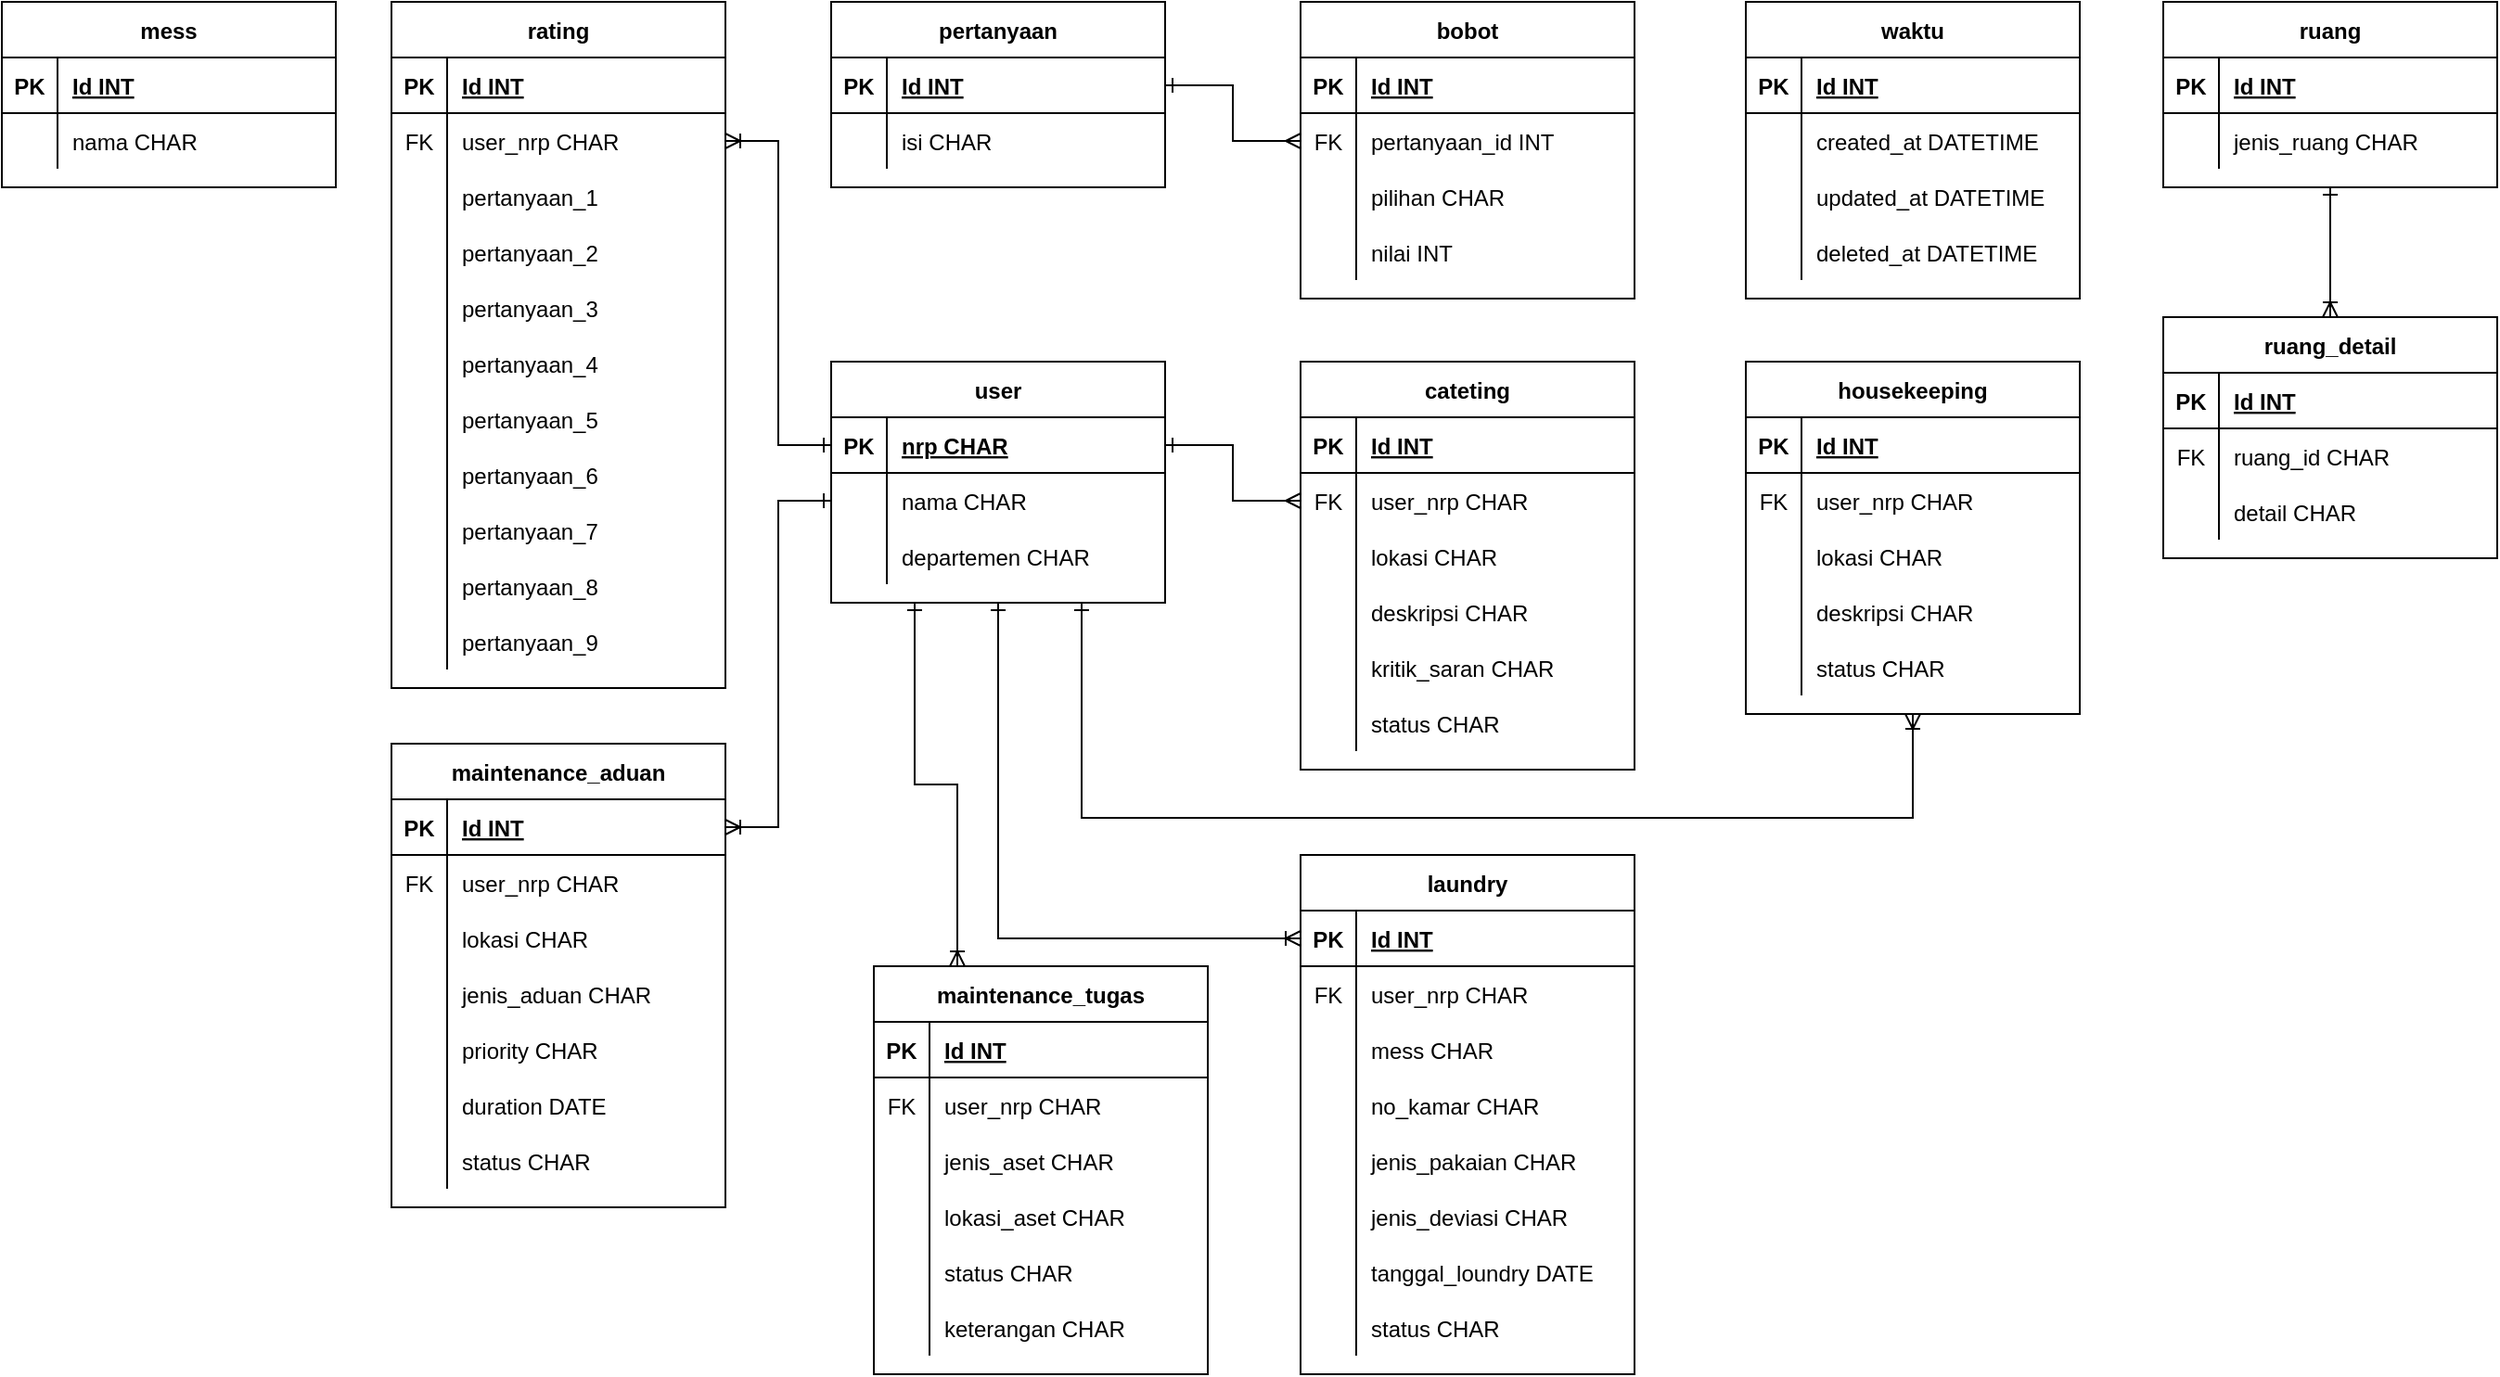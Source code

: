 <mxfile version="16.6.6" type="github">
  <diagram id="3E7VDcWmkQSTpWApyS73" name="Page-1">
    <mxGraphModel dx="1804" dy="681" grid="1" gridSize="10" guides="1" tooltips="1" connect="1" arrows="1" fold="1" page="1" pageScale="1" pageWidth="583" pageHeight="827" math="0" shadow="0">
      <root>
        <mxCell id="0" />
        <mxCell id="1" parent="0" />
        <mxCell id="kkXqcbTXipoHW6_AW1GS-1" value="pertanyaan" style="shape=table;startSize=30;container=1;collapsible=1;childLayout=tableLayout;fixedRows=1;rowLines=0;fontStyle=1;align=center;resizeLast=1;" parent="1" vertex="1">
          <mxGeometry x="67" y="60" width="180" height="100" as="geometry">
            <mxRectangle x="50" y="60" width="90" height="30" as="alternateBounds" />
          </mxGeometry>
        </mxCell>
        <mxCell id="kkXqcbTXipoHW6_AW1GS-2" value="" style="shape=tableRow;horizontal=0;startSize=0;swimlaneHead=0;swimlaneBody=0;fillColor=none;collapsible=0;dropTarget=0;points=[[0,0.5],[1,0.5]];portConstraint=eastwest;top=0;left=0;right=0;bottom=1;" parent="kkXqcbTXipoHW6_AW1GS-1" vertex="1">
          <mxGeometry y="30" width="180" height="30" as="geometry" />
        </mxCell>
        <mxCell id="kkXqcbTXipoHW6_AW1GS-3" value="PK" style="shape=partialRectangle;connectable=0;fillColor=none;top=0;left=0;bottom=0;right=0;fontStyle=1;overflow=hidden;" parent="kkXqcbTXipoHW6_AW1GS-2" vertex="1">
          <mxGeometry width="30" height="30" as="geometry">
            <mxRectangle width="30" height="30" as="alternateBounds" />
          </mxGeometry>
        </mxCell>
        <mxCell id="kkXqcbTXipoHW6_AW1GS-4" value="Id INT" style="shape=partialRectangle;connectable=0;fillColor=none;top=0;left=0;bottom=0;right=0;align=left;spacingLeft=6;fontStyle=5;overflow=hidden;" parent="kkXqcbTXipoHW6_AW1GS-2" vertex="1">
          <mxGeometry x="30" width="150" height="30" as="geometry">
            <mxRectangle width="150" height="30" as="alternateBounds" />
          </mxGeometry>
        </mxCell>
        <mxCell id="kkXqcbTXipoHW6_AW1GS-5" value="" style="shape=tableRow;horizontal=0;startSize=0;swimlaneHead=0;swimlaneBody=0;fillColor=none;collapsible=0;dropTarget=0;points=[[0,0.5],[1,0.5]];portConstraint=eastwest;top=0;left=0;right=0;bottom=0;" parent="kkXqcbTXipoHW6_AW1GS-1" vertex="1">
          <mxGeometry y="60" width="180" height="30" as="geometry" />
        </mxCell>
        <mxCell id="kkXqcbTXipoHW6_AW1GS-6" value="" style="shape=partialRectangle;connectable=0;fillColor=none;top=0;left=0;bottom=0;right=0;editable=1;overflow=hidden;" parent="kkXqcbTXipoHW6_AW1GS-5" vertex="1">
          <mxGeometry width="30" height="30" as="geometry">
            <mxRectangle width="30" height="30" as="alternateBounds" />
          </mxGeometry>
        </mxCell>
        <mxCell id="kkXqcbTXipoHW6_AW1GS-7" value="isi CHAR" style="shape=partialRectangle;connectable=0;fillColor=none;top=0;left=0;bottom=0;right=0;align=left;spacingLeft=6;overflow=hidden;" parent="kkXqcbTXipoHW6_AW1GS-5" vertex="1">
          <mxGeometry x="30" width="150" height="30" as="geometry">
            <mxRectangle width="150" height="30" as="alternateBounds" />
          </mxGeometry>
        </mxCell>
        <mxCell id="kkXqcbTXipoHW6_AW1GS-17" value="bobot" style="shape=table;startSize=30;container=1;collapsible=1;childLayout=tableLayout;fixedRows=1;rowLines=0;fontStyle=1;align=center;resizeLast=1;" parent="1" vertex="1">
          <mxGeometry x="320" y="60" width="180" height="160" as="geometry">
            <mxRectangle x="50" y="60" width="90" height="30" as="alternateBounds" />
          </mxGeometry>
        </mxCell>
        <mxCell id="kkXqcbTXipoHW6_AW1GS-18" value="" style="shape=tableRow;horizontal=0;startSize=0;swimlaneHead=0;swimlaneBody=0;fillColor=none;collapsible=0;dropTarget=0;points=[[0,0.5],[1,0.5]];portConstraint=eastwest;top=0;left=0;right=0;bottom=1;" parent="kkXqcbTXipoHW6_AW1GS-17" vertex="1">
          <mxGeometry y="30" width="180" height="30" as="geometry" />
        </mxCell>
        <mxCell id="kkXqcbTXipoHW6_AW1GS-19" value="PK" style="shape=partialRectangle;connectable=0;fillColor=none;top=0;left=0;bottom=0;right=0;fontStyle=1;overflow=hidden;" parent="kkXqcbTXipoHW6_AW1GS-18" vertex="1">
          <mxGeometry width="30" height="30" as="geometry">
            <mxRectangle width="30" height="30" as="alternateBounds" />
          </mxGeometry>
        </mxCell>
        <mxCell id="kkXqcbTXipoHW6_AW1GS-20" value="Id INT" style="shape=partialRectangle;connectable=0;fillColor=none;top=0;left=0;bottom=0;right=0;align=left;spacingLeft=6;fontStyle=5;overflow=hidden;" parent="kkXqcbTXipoHW6_AW1GS-18" vertex="1">
          <mxGeometry x="30" width="150" height="30" as="geometry">
            <mxRectangle width="150" height="30" as="alternateBounds" />
          </mxGeometry>
        </mxCell>
        <mxCell id="kkXqcbTXipoHW6_AW1GS-21" value="" style="shape=tableRow;horizontal=0;startSize=0;swimlaneHead=0;swimlaneBody=0;fillColor=none;collapsible=0;dropTarget=0;points=[[0,0.5],[1,0.5]];portConstraint=eastwest;top=0;left=0;right=0;bottom=0;" parent="kkXqcbTXipoHW6_AW1GS-17" vertex="1">
          <mxGeometry y="60" width="180" height="30" as="geometry" />
        </mxCell>
        <mxCell id="kkXqcbTXipoHW6_AW1GS-22" value="FK" style="shape=partialRectangle;connectable=0;fillColor=none;top=0;left=0;bottom=0;right=0;editable=1;overflow=hidden;" parent="kkXqcbTXipoHW6_AW1GS-21" vertex="1">
          <mxGeometry width="30" height="30" as="geometry">
            <mxRectangle width="30" height="30" as="alternateBounds" />
          </mxGeometry>
        </mxCell>
        <mxCell id="kkXqcbTXipoHW6_AW1GS-23" value="pertanyaan_id INT" style="shape=partialRectangle;connectable=0;fillColor=none;top=0;left=0;bottom=0;right=0;align=left;spacingLeft=6;overflow=hidden;" parent="kkXqcbTXipoHW6_AW1GS-21" vertex="1">
          <mxGeometry x="30" width="150" height="30" as="geometry">
            <mxRectangle width="150" height="30" as="alternateBounds" />
          </mxGeometry>
        </mxCell>
        <mxCell id="kkXqcbTXipoHW6_AW1GS-24" value="" style="shape=tableRow;horizontal=0;startSize=0;swimlaneHead=0;swimlaneBody=0;fillColor=none;collapsible=0;dropTarget=0;points=[[0,0.5],[1,0.5]];portConstraint=eastwest;top=0;left=0;right=0;bottom=0;" parent="kkXqcbTXipoHW6_AW1GS-17" vertex="1">
          <mxGeometry y="90" width="180" height="30" as="geometry" />
        </mxCell>
        <mxCell id="kkXqcbTXipoHW6_AW1GS-25" value="" style="shape=partialRectangle;connectable=0;fillColor=none;top=0;left=0;bottom=0;right=0;editable=1;overflow=hidden;" parent="kkXqcbTXipoHW6_AW1GS-24" vertex="1">
          <mxGeometry width="30" height="30" as="geometry">
            <mxRectangle width="30" height="30" as="alternateBounds" />
          </mxGeometry>
        </mxCell>
        <mxCell id="kkXqcbTXipoHW6_AW1GS-26" value="pilihan CHAR" style="shape=partialRectangle;connectable=0;fillColor=none;top=0;left=0;bottom=0;right=0;align=left;spacingLeft=6;overflow=hidden;" parent="kkXqcbTXipoHW6_AW1GS-24" vertex="1">
          <mxGeometry x="30" width="150" height="30" as="geometry">
            <mxRectangle width="150" height="30" as="alternateBounds" />
          </mxGeometry>
        </mxCell>
        <mxCell id="kkXqcbTXipoHW6_AW1GS-27" value="" style="shape=tableRow;horizontal=0;startSize=0;swimlaneHead=0;swimlaneBody=0;fillColor=none;collapsible=0;dropTarget=0;points=[[0,0.5],[1,0.5]];portConstraint=eastwest;top=0;left=0;right=0;bottom=0;" parent="kkXqcbTXipoHW6_AW1GS-17" vertex="1">
          <mxGeometry y="120" width="180" height="30" as="geometry" />
        </mxCell>
        <mxCell id="kkXqcbTXipoHW6_AW1GS-28" value="" style="shape=partialRectangle;connectable=0;fillColor=none;top=0;left=0;bottom=0;right=0;editable=1;overflow=hidden;" parent="kkXqcbTXipoHW6_AW1GS-27" vertex="1">
          <mxGeometry width="30" height="30" as="geometry">
            <mxRectangle width="30" height="30" as="alternateBounds" />
          </mxGeometry>
        </mxCell>
        <mxCell id="kkXqcbTXipoHW6_AW1GS-29" value="nilai INT" style="shape=partialRectangle;connectable=0;fillColor=none;top=0;left=0;bottom=0;right=0;align=left;spacingLeft=6;overflow=hidden;" parent="kkXqcbTXipoHW6_AW1GS-27" vertex="1">
          <mxGeometry x="30" width="150" height="30" as="geometry">
            <mxRectangle width="150" height="30" as="alternateBounds" />
          </mxGeometry>
        </mxCell>
        <mxCell id="kkXqcbTXipoHW6_AW1GS-30" style="edgeStyle=orthogonalEdgeStyle;rounded=0;orthogonalLoop=1;jettySize=auto;html=1;entryX=0;entryY=0.5;entryDx=0;entryDy=0;endArrow=ERmany;endFill=0;startArrow=ERone;startFill=0;" parent="1" source="kkXqcbTXipoHW6_AW1GS-2" target="kkXqcbTXipoHW6_AW1GS-21" edge="1">
          <mxGeometry relative="1" as="geometry" />
        </mxCell>
        <mxCell id="EGMgNB-j8tgvT5FNJXFG-1" value="user" style="shape=table;startSize=30;container=1;collapsible=1;childLayout=tableLayout;fixedRows=1;rowLines=0;fontStyle=1;align=center;resizeLast=1;" vertex="1" parent="1">
          <mxGeometry x="67" y="254" width="180" height="130" as="geometry">
            <mxRectangle x="50" y="60" width="90" height="30" as="alternateBounds" />
          </mxGeometry>
        </mxCell>
        <mxCell id="EGMgNB-j8tgvT5FNJXFG-2" value="" style="shape=tableRow;horizontal=0;startSize=0;swimlaneHead=0;swimlaneBody=0;fillColor=none;collapsible=0;dropTarget=0;points=[[0,0.5],[1,0.5]];portConstraint=eastwest;top=0;left=0;right=0;bottom=1;" vertex="1" parent="EGMgNB-j8tgvT5FNJXFG-1">
          <mxGeometry y="30" width="180" height="30" as="geometry" />
        </mxCell>
        <mxCell id="EGMgNB-j8tgvT5FNJXFG-3" value="PK" style="shape=partialRectangle;connectable=0;fillColor=none;top=0;left=0;bottom=0;right=0;fontStyle=1;overflow=hidden;" vertex="1" parent="EGMgNB-j8tgvT5FNJXFG-2">
          <mxGeometry width="30" height="30" as="geometry">
            <mxRectangle width="30" height="30" as="alternateBounds" />
          </mxGeometry>
        </mxCell>
        <mxCell id="EGMgNB-j8tgvT5FNJXFG-4" value="nrp CHAR" style="shape=partialRectangle;connectable=0;fillColor=none;top=0;left=0;bottom=0;right=0;align=left;spacingLeft=6;fontStyle=5;overflow=hidden;" vertex="1" parent="EGMgNB-j8tgvT5FNJXFG-2">
          <mxGeometry x="30" width="150" height="30" as="geometry">
            <mxRectangle width="150" height="30" as="alternateBounds" />
          </mxGeometry>
        </mxCell>
        <mxCell id="EGMgNB-j8tgvT5FNJXFG-5" value="" style="shape=tableRow;horizontal=0;startSize=0;swimlaneHead=0;swimlaneBody=0;fillColor=none;collapsible=0;dropTarget=0;points=[[0,0.5],[1,0.5]];portConstraint=eastwest;top=0;left=0;right=0;bottom=0;" vertex="1" parent="EGMgNB-j8tgvT5FNJXFG-1">
          <mxGeometry y="60" width="180" height="30" as="geometry" />
        </mxCell>
        <mxCell id="EGMgNB-j8tgvT5FNJXFG-6" value="" style="shape=partialRectangle;connectable=0;fillColor=none;top=0;left=0;bottom=0;right=0;editable=1;overflow=hidden;" vertex="1" parent="EGMgNB-j8tgvT5FNJXFG-5">
          <mxGeometry width="30" height="30" as="geometry">
            <mxRectangle width="30" height="30" as="alternateBounds" />
          </mxGeometry>
        </mxCell>
        <mxCell id="EGMgNB-j8tgvT5FNJXFG-7" value="nama CHAR" style="shape=partialRectangle;connectable=0;fillColor=none;top=0;left=0;bottom=0;right=0;align=left;spacingLeft=6;overflow=hidden;" vertex="1" parent="EGMgNB-j8tgvT5FNJXFG-5">
          <mxGeometry x="30" width="150" height="30" as="geometry">
            <mxRectangle width="150" height="30" as="alternateBounds" />
          </mxGeometry>
        </mxCell>
        <mxCell id="EGMgNB-j8tgvT5FNJXFG-25" value="" style="shape=tableRow;horizontal=0;startSize=0;swimlaneHead=0;swimlaneBody=0;fillColor=none;collapsible=0;dropTarget=0;points=[[0,0.5],[1,0.5]];portConstraint=eastwest;top=0;left=0;right=0;bottom=0;" vertex="1" parent="EGMgNB-j8tgvT5FNJXFG-1">
          <mxGeometry y="90" width="180" height="30" as="geometry" />
        </mxCell>
        <mxCell id="EGMgNB-j8tgvT5FNJXFG-26" value="" style="shape=partialRectangle;connectable=0;fillColor=none;top=0;left=0;bottom=0;right=0;editable=1;overflow=hidden;" vertex="1" parent="EGMgNB-j8tgvT5FNJXFG-25">
          <mxGeometry width="30" height="30" as="geometry">
            <mxRectangle width="30" height="30" as="alternateBounds" />
          </mxGeometry>
        </mxCell>
        <mxCell id="EGMgNB-j8tgvT5FNJXFG-27" value="departemen CHAR" style="shape=partialRectangle;connectable=0;fillColor=none;top=0;left=0;bottom=0;right=0;align=left;spacingLeft=6;overflow=hidden;" vertex="1" parent="EGMgNB-j8tgvT5FNJXFG-25">
          <mxGeometry x="30" width="150" height="30" as="geometry">
            <mxRectangle width="150" height="30" as="alternateBounds" />
          </mxGeometry>
        </mxCell>
        <mxCell id="EGMgNB-j8tgvT5FNJXFG-8" value="cateting" style="shape=table;startSize=30;container=1;collapsible=1;childLayout=tableLayout;fixedRows=1;rowLines=0;fontStyle=1;align=center;resizeLast=1;" vertex="1" parent="1">
          <mxGeometry x="320" y="254" width="180" height="220" as="geometry">
            <mxRectangle x="50" y="60" width="90" height="30" as="alternateBounds" />
          </mxGeometry>
        </mxCell>
        <mxCell id="EGMgNB-j8tgvT5FNJXFG-9" value="" style="shape=tableRow;horizontal=0;startSize=0;swimlaneHead=0;swimlaneBody=0;fillColor=none;collapsible=0;dropTarget=0;points=[[0,0.5],[1,0.5]];portConstraint=eastwest;top=0;left=0;right=0;bottom=1;" vertex="1" parent="EGMgNB-j8tgvT5FNJXFG-8">
          <mxGeometry y="30" width="180" height="30" as="geometry" />
        </mxCell>
        <mxCell id="EGMgNB-j8tgvT5FNJXFG-10" value="PK" style="shape=partialRectangle;connectable=0;fillColor=none;top=0;left=0;bottom=0;right=0;fontStyle=1;overflow=hidden;" vertex="1" parent="EGMgNB-j8tgvT5FNJXFG-9">
          <mxGeometry width="30" height="30" as="geometry">
            <mxRectangle width="30" height="30" as="alternateBounds" />
          </mxGeometry>
        </mxCell>
        <mxCell id="EGMgNB-j8tgvT5FNJXFG-11" value="Id INT" style="shape=partialRectangle;connectable=0;fillColor=none;top=0;left=0;bottom=0;right=0;align=left;spacingLeft=6;fontStyle=5;overflow=hidden;" vertex="1" parent="EGMgNB-j8tgvT5FNJXFG-9">
          <mxGeometry x="30" width="150" height="30" as="geometry">
            <mxRectangle width="150" height="30" as="alternateBounds" />
          </mxGeometry>
        </mxCell>
        <mxCell id="EGMgNB-j8tgvT5FNJXFG-12" value="" style="shape=tableRow;horizontal=0;startSize=0;swimlaneHead=0;swimlaneBody=0;fillColor=none;collapsible=0;dropTarget=0;points=[[0,0.5],[1,0.5]];portConstraint=eastwest;top=0;left=0;right=0;bottom=0;" vertex="1" parent="EGMgNB-j8tgvT5FNJXFG-8">
          <mxGeometry y="60" width="180" height="30" as="geometry" />
        </mxCell>
        <mxCell id="EGMgNB-j8tgvT5FNJXFG-13" value="FK" style="shape=partialRectangle;connectable=0;fillColor=none;top=0;left=0;bottom=0;right=0;editable=1;overflow=hidden;" vertex="1" parent="EGMgNB-j8tgvT5FNJXFG-12">
          <mxGeometry width="30" height="30" as="geometry">
            <mxRectangle width="30" height="30" as="alternateBounds" />
          </mxGeometry>
        </mxCell>
        <mxCell id="EGMgNB-j8tgvT5FNJXFG-14" value="user_nrp CHAR" style="shape=partialRectangle;connectable=0;fillColor=none;top=0;left=0;bottom=0;right=0;align=left;spacingLeft=6;overflow=hidden;" vertex="1" parent="EGMgNB-j8tgvT5FNJXFG-12">
          <mxGeometry x="30" width="150" height="30" as="geometry">
            <mxRectangle width="150" height="30" as="alternateBounds" />
          </mxGeometry>
        </mxCell>
        <mxCell id="EGMgNB-j8tgvT5FNJXFG-15" value="" style="shape=tableRow;horizontal=0;startSize=0;swimlaneHead=0;swimlaneBody=0;fillColor=none;collapsible=0;dropTarget=0;points=[[0,0.5],[1,0.5]];portConstraint=eastwest;top=0;left=0;right=0;bottom=0;" vertex="1" parent="EGMgNB-j8tgvT5FNJXFG-8">
          <mxGeometry y="90" width="180" height="30" as="geometry" />
        </mxCell>
        <mxCell id="EGMgNB-j8tgvT5FNJXFG-16" value="" style="shape=partialRectangle;connectable=0;fillColor=none;top=0;left=0;bottom=0;right=0;editable=1;overflow=hidden;" vertex="1" parent="EGMgNB-j8tgvT5FNJXFG-15">
          <mxGeometry width="30" height="30" as="geometry">
            <mxRectangle width="30" height="30" as="alternateBounds" />
          </mxGeometry>
        </mxCell>
        <mxCell id="EGMgNB-j8tgvT5FNJXFG-17" value="lokasi CHAR" style="shape=partialRectangle;connectable=0;fillColor=none;top=0;left=0;bottom=0;right=0;align=left;spacingLeft=6;overflow=hidden;" vertex="1" parent="EGMgNB-j8tgvT5FNJXFG-15">
          <mxGeometry x="30" width="150" height="30" as="geometry">
            <mxRectangle width="150" height="30" as="alternateBounds" />
          </mxGeometry>
        </mxCell>
        <mxCell id="EGMgNB-j8tgvT5FNJXFG-18" value="" style="shape=tableRow;horizontal=0;startSize=0;swimlaneHead=0;swimlaneBody=0;fillColor=none;collapsible=0;dropTarget=0;points=[[0,0.5],[1,0.5]];portConstraint=eastwest;top=0;left=0;right=0;bottom=0;" vertex="1" parent="EGMgNB-j8tgvT5FNJXFG-8">
          <mxGeometry y="120" width="180" height="30" as="geometry" />
        </mxCell>
        <mxCell id="EGMgNB-j8tgvT5FNJXFG-19" value="" style="shape=partialRectangle;connectable=0;fillColor=none;top=0;left=0;bottom=0;right=0;editable=1;overflow=hidden;" vertex="1" parent="EGMgNB-j8tgvT5FNJXFG-18">
          <mxGeometry width="30" height="30" as="geometry">
            <mxRectangle width="30" height="30" as="alternateBounds" />
          </mxGeometry>
        </mxCell>
        <mxCell id="EGMgNB-j8tgvT5FNJXFG-20" value="deskripsi CHAR" style="shape=partialRectangle;connectable=0;fillColor=none;top=0;left=0;bottom=0;right=0;align=left;spacingLeft=6;overflow=hidden;" vertex="1" parent="EGMgNB-j8tgvT5FNJXFG-18">
          <mxGeometry x="30" width="150" height="30" as="geometry">
            <mxRectangle width="150" height="30" as="alternateBounds" />
          </mxGeometry>
        </mxCell>
        <mxCell id="EGMgNB-j8tgvT5FNJXFG-53" value="" style="shape=tableRow;horizontal=0;startSize=0;swimlaneHead=0;swimlaneBody=0;fillColor=none;collapsible=0;dropTarget=0;points=[[0,0.5],[1,0.5]];portConstraint=eastwest;top=0;left=0;right=0;bottom=0;" vertex="1" parent="EGMgNB-j8tgvT5FNJXFG-8">
          <mxGeometry y="150" width="180" height="30" as="geometry" />
        </mxCell>
        <mxCell id="EGMgNB-j8tgvT5FNJXFG-54" value="" style="shape=partialRectangle;connectable=0;fillColor=none;top=0;left=0;bottom=0;right=0;editable=1;overflow=hidden;" vertex="1" parent="EGMgNB-j8tgvT5FNJXFG-53">
          <mxGeometry width="30" height="30" as="geometry">
            <mxRectangle width="30" height="30" as="alternateBounds" />
          </mxGeometry>
        </mxCell>
        <mxCell id="EGMgNB-j8tgvT5FNJXFG-55" value="kritik_saran CHAR" style="shape=partialRectangle;connectable=0;fillColor=none;top=0;left=0;bottom=0;right=0;align=left;spacingLeft=6;overflow=hidden;" vertex="1" parent="EGMgNB-j8tgvT5FNJXFG-53">
          <mxGeometry x="30" width="150" height="30" as="geometry">
            <mxRectangle width="150" height="30" as="alternateBounds" />
          </mxGeometry>
        </mxCell>
        <mxCell id="EGMgNB-j8tgvT5FNJXFG-56" value="" style="shape=tableRow;horizontal=0;startSize=0;swimlaneHead=0;swimlaneBody=0;fillColor=none;collapsible=0;dropTarget=0;points=[[0,0.5],[1,0.5]];portConstraint=eastwest;top=0;left=0;right=0;bottom=0;" vertex="1" parent="EGMgNB-j8tgvT5FNJXFG-8">
          <mxGeometry y="180" width="180" height="30" as="geometry" />
        </mxCell>
        <mxCell id="EGMgNB-j8tgvT5FNJXFG-57" value="" style="shape=partialRectangle;connectable=0;fillColor=none;top=0;left=0;bottom=0;right=0;editable=1;overflow=hidden;" vertex="1" parent="EGMgNB-j8tgvT5FNJXFG-56">
          <mxGeometry width="30" height="30" as="geometry">
            <mxRectangle width="30" height="30" as="alternateBounds" />
          </mxGeometry>
        </mxCell>
        <mxCell id="EGMgNB-j8tgvT5FNJXFG-58" value="status CHAR" style="shape=partialRectangle;connectable=0;fillColor=none;top=0;left=0;bottom=0;right=0;align=left;spacingLeft=6;overflow=hidden;" vertex="1" parent="EGMgNB-j8tgvT5FNJXFG-56">
          <mxGeometry x="30" width="150" height="30" as="geometry">
            <mxRectangle width="150" height="30" as="alternateBounds" />
          </mxGeometry>
        </mxCell>
        <mxCell id="EGMgNB-j8tgvT5FNJXFG-21" style="edgeStyle=orthogonalEdgeStyle;rounded=0;orthogonalLoop=1;jettySize=auto;html=1;entryX=0;entryY=0.5;entryDx=0;entryDy=0;endArrow=ERmany;endFill=0;startArrow=ERone;startFill=0;" edge="1" source="EGMgNB-j8tgvT5FNJXFG-2" target="EGMgNB-j8tgvT5FNJXFG-12" parent="1">
          <mxGeometry relative="1" as="geometry" />
        </mxCell>
        <mxCell id="EGMgNB-j8tgvT5FNJXFG-31" value="waktu" style="shape=table;startSize=30;container=1;collapsible=1;childLayout=tableLayout;fixedRows=1;rowLines=0;fontStyle=1;align=center;resizeLast=1;" vertex="1" parent="1">
          <mxGeometry x="560" y="60" width="180" height="160" as="geometry">
            <mxRectangle x="50" y="60" width="90" height="30" as="alternateBounds" />
          </mxGeometry>
        </mxCell>
        <mxCell id="EGMgNB-j8tgvT5FNJXFG-32" value="" style="shape=tableRow;horizontal=0;startSize=0;swimlaneHead=0;swimlaneBody=0;fillColor=none;collapsible=0;dropTarget=0;points=[[0,0.5],[1,0.5]];portConstraint=eastwest;top=0;left=0;right=0;bottom=1;" vertex="1" parent="EGMgNB-j8tgvT5FNJXFG-31">
          <mxGeometry y="30" width="180" height="30" as="geometry" />
        </mxCell>
        <mxCell id="EGMgNB-j8tgvT5FNJXFG-33" value="PK" style="shape=partialRectangle;connectable=0;fillColor=none;top=0;left=0;bottom=0;right=0;fontStyle=1;overflow=hidden;" vertex="1" parent="EGMgNB-j8tgvT5FNJXFG-32">
          <mxGeometry width="30" height="30" as="geometry">
            <mxRectangle width="30" height="30" as="alternateBounds" />
          </mxGeometry>
        </mxCell>
        <mxCell id="EGMgNB-j8tgvT5FNJXFG-34" value="Id INT" style="shape=partialRectangle;connectable=0;fillColor=none;top=0;left=0;bottom=0;right=0;align=left;spacingLeft=6;fontStyle=5;overflow=hidden;" vertex="1" parent="EGMgNB-j8tgvT5FNJXFG-32">
          <mxGeometry x="30" width="150" height="30" as="geometry">
            <mxRectangle width="150" height="30" as="alternateBounds" />
          </mxGeometry>
        </mxCell>
        <mxCell id="EGMgNB-j8tgvT5FNJXFG-35" value="" style="shape=tableRow;horizontal=0;startSize=0;swimlaneHead=0;swimlaneBody=0;fillColor=none;collapsible=0;dropTarget=0;points=[[0,0.5],[1,0.5]];portConstraint=eastwest;top=0;left=0;right=0;bottom=0;" vertex="1" parent="EGMgNB-j8tgvT5FNJXFG-31">
          <mxGeometry y="60" width="180" height="30" as="geometry" />
        </mxCell>
        <mxCell id="EGMgNB-j8tgvT5FNJXFG-36" value="" style="shape=partialRectangle;connectable=0;fillColor=none;top=0;left=0;bottom=0;right=0;editable=1;overflow=hidden;" vertex="1" parent="EGMgNB-j8tgvT5FNJXFG-35">
          <mxGeometry width="30" height="30" as="geometry">
            <mxRectangle width="30" height="30" as="alternateBounds" />
          </mxGeometry>
        </mxCell>
        <mxCell id="EGMgNB-j8tgvT5FNJXFG-37" value="created_at DATETIME" style="shape=partialRectangle;connectable=0;fillColor=none;top=0;left=0;bottom=0;right=0;align=left;spacingLeft=6;overflow=hidden;" vertex="1" parent="EGMgNB-j8tgvT5FNJXFG-35">
          <mxGeometry x="30" width="150" height="30" as="geometry">
            <mxRectangle width="150" height="30" as="alternateBounds" />
          </mxGeometry>
        </mxCell>
        <mxCell id="EGMgNB-j8tgvT5FNJXFG-47" value="" style="shape=tableRow;horizontal=0;startSize=0;swimlaneHead=0;swimlaneBody=0;fillColor=none;collapsible=0;dropTarget=0;points=[[0,0.5],[1,0.5]];portConstraint=eastwest;top=0;left=0;right=0;bottom=0;" vertex="1" parent="EGMgNB-j8tgvT5FNJXFG-31">
          <mxGeometry y="90" width="180" height="30" as="geometry" />
        </mxCell>
        <mxCell id="EGMgNB-j8tgvT5FNJXFG-48" value="" style="shape=partialRectangle;connectable=0;fillColor=none;top=0;left=0;bottom=0;right=0;editable=1;overflow=hidden;" vertex="1" parent="EGMgNB-j8tgvT5FNJXFG-47">
          <mxGeometry width="30" height="30" as="geometry">
            <mxRectangle width="30" height="30" as="alternateBounds" />
          </mxGeometry>
        </mxCell>
        <mxCell id="EGMgNB-j8tgvT5FNJXFG-49" value="updated_at DATETIME" style="shape=partialRectangle;connectable=0;fillColor=none;top=0;left=0;bottom=0;right=0;align=left;spacingLeft=6;overflow=hidden;" vertex="1" parent="EGMgNB-j8tgvT5FNJXFG-47">
          <mxGeometry x="30" width="150" height="30" as="geometry">
            <mxRectangle width="150" height="30" as="alternateBounds" />
          </mxGeometry>
        </mxCell>
        <mxCell id="EGMgNB-j8tgvT5FNJXFG-50" value="" style="shape=tableRow;horizontal=0;startSize=0;swimlaneHead=0;swimlaneBody=0;fillColor=none;collapsible=0;dropTarget=0;points=[[0,0.5],[1,0.5]];portConstraint=eastwest;top=0;left=0;right=0;bottom=0;" vertex="1" parent="EGMgNB-j8tgvT5FNJXFG-31">
          <mxGeometry y="120" width="180" height="30" as="geometry" />
        </mxCell>
        <mxCell id="EGMgNB-j8tgvT5FNJXFG-51" value="" style="shape=partialRectangle;connectable=0;fillColor=none;top=0;left=0;bottom=0;right=0;editable=1;overflow=hidden;" vertex="1" parent="EGMgNB-j8tgvT5FNJXFG-50">
          <mxGeometry width="30" height="30" as="geometry">
            <mxRectangle width="30" height="30" as="alternateBounds" />
          </mxGeometry>
        </mxCell>
        <mxCell id="EGMgNB-j8tgvT5FNJXFG-52" value="deleted_at DATETIME" style="shape=partialRectangle;connectable=0;fillColor=none;top=0;left=0;bottom=0;right=0;align=left;spacingLeft=6;overflow=hidden;" vertex="1" parent="EGMgNB-j8tgvT5FNJXFG-50">
          <mxGeometry x="30" width="150" height="30" as="geometry">
            <mxRectangle width="150" height="30" as="alternateBounds" />
          </mxGeometry>
        </mxCell>
        <mxCell id="EGMgNB-j8tgvT5FNJXFG-115" style="edgeStyle=orthogonalEdgeStyle;rounded=0;orthogonalLoop=1;jettySize=auto;html=1;entryX=0.75;entryY=1;entryDx=0;entryDy=0;startArrow=ERoneToMany;startFill=0;endArrow=ERone;endFill=0;" edge="1" parent="1" source="EGMgNB-j8tgvT5FNJXFG-60" target="EGMgNB-j8tgvT5FNJXFG-1">
          <mxGeometry relative="1" as="geometry">
            <Array as="points">
              <mxPoint x="650" y="500" />
              <mxPoint x="202" y="500" />
            </Array>
          </mxGeometry>
        </mxCell>
        <mxCell id="EGMgNB-j8tgvT5FNJXFG-60" value="housekeeping" style="shape=table;startSize=30;container=1;collapsible=1;childLayout=tableLayout;fixedRows=1;rowLines=0;fontStyle=1;align=center;resizeLast=1;" vertex="1" parent="1">
          <mxGeometry x="560" y="254" width="180" height="190" as="geometry">
            <mxRectangle x="50" y="60" width="90" height="30" as="alternateBounds" />
          </mxGeometry>
        </mxCell>
        <mxCell id="EGMgNB-j8tgvT5FNJXFG-61" value="" style="shape=tableRow;horizontal=0;startSize=0;swimlaneHead=0;swimlaneBody=0;fillColor=none;collapsible=0;dropTarget=0;points=[[0,0.5],[1,0.5]];portConstraint=eastwest;top=0;left=0;right=0;bottom=1;" vertex="1" parent="EGMgNB-j8tgvT5FNJXFG-60">
          <mxGeometry y="30" width="180" height="30" as="geometry" />
        </mxCell>
        <mxCell id="EGMgNB-j8tgvT5FNJXFG-62" value="PK" style="shape=partialRectangle;connectable=0;fillColor=none;top=0;left=0;bottom=0;right=0;fontStyle=1;overflow=hidden;" vertex="1" parent="EGMgNB-j8tgvT5FNJXFG-61">
          <mxGeometry width="30" height="30" as="geometry">
            <mxRectangle width="30" height="30" as="alternateBounds" />
          </mxGeometry>
        </mxCell>
        <mxCell id="EGMgNB-j8tgvT5FNJXFG-63" value="Id INT" style="shape=partialRectangle;connectable=0;fillColor=none;top=0;left=0;bottom=0;right=0;align=left;spacingLeft=6;fontStyle=5;overflow=hidden;" vertex="1" parent="EGMgNB-j8tgvT5FNJXFG-61">
          <mxGeometry x="30" width="150" height="30" as="geometry">
            <mxRectangle width="150" height="30" as="alternateBounds" />
          </mxGeometry>
        </mxCell>
        <mxCell id="EGMgNB-j8tgvT5FNJXFG-64" value="" style="shape=tableRow;horizontal=0;startSize=0;swimlaneHead=0;swimlaneBody=0;fillColor=none;collapsible=0;dropTarget=0;points=[[0,0.5],[1,0.5]];portConstraint=eastwest;top=0;left=0;right=0;bottom=0;" vertex="1" parent="EGMgNB-j8tgvT5FNJXFG-60">
          <mxGeometry y="60" width="180" height="30" as="geometry" />
        </mxCell>
        <mxCell id="EGMgNB-j8tgvT5FNJXFG-65" value="FK" style="shape=partialRectangle;connectable=0;fillColor=none;top=0;left=0;bottom=0;right=0;editable=1;overflow=hidden;" vertex="1" parent="EGMgNB-j8tgvT5FNJXFG-64">
          <mxGeometry width="30" height="30" as="geometry">
            <mxRectangle width="30" height="30" as="alternateBounds" />
          </mxGeometry>
        </mxCell>
        <mxCell id="EGMgNB-j8tgvT5FNJXFG-66" value="user_nrp CHAR" style="shape=partialRectangle;connectable=0;fillColor=none;top=0;left=0;bottom=0;right=0;align=left;spacingLeft=6;overflow=hidden;" vertex="1" parent="EGMgNB-j8tgvT5FNJXFG-64">
          <mxGeometry x="30" width="150" height="30" as="geometry">
            <mxRectangle width="150" height="30" as="alternateBounds" />
          </mxGeometry>
        </mxCell>
        <mxCell id="EGMgNB-j8tgvT5FNJXFG-67" value="" style="shape=tableRow;horizontal=0;startSize=0;swimlaneHead=0;swimlaneBody=0;fillColor=none;collapsible=0;dropTarget=0;points=[[0,0.5],[1,0.5]];portConstraint=eastwest;top=0;left=0;right=0;bottom=0;" vertex="1" parent="EGMgNB-j8tgvT5FNJXFG-60">
          <mxGeometry y="90" width="180" height="30" as="geometry" />
        </mxCell>
        <mxCell id="EGMgNB-j8tgvT5FNJXFG-68" value="" style="shape=partialRectangle;connectable=0;fillColor=none;top=0;left=0;bottom=0;right=0;editable=1;overflow=hidden;" vertex="1" parent="EGMgNB-j8tgvT5FNJXFG-67">
          <mxGeometry width="30" height="30" as="geometry">
            <mxRectangle width="30" height="30" as="alternateBounds" />
          </mxGeometry>
        </mxCell>
        <mxCell id="EGMgNB-j8tgvT5FNJXFG-69" value="lokasi CHAR" style="shape=partialRectangle;connectable=0;fillColor=none;top=0;left=0;bottom=0;right=0;align=left;spacingLeft=6;overflow=hidden;" vertex="1" parent="EGMgNB-j8tgvT5FNJXFG-67">
          <mxGeometry x="30" width="150" height="30" as="geometry">
            <mxRectangle width="150" height="30" as="alternateBounds" />
          </mxGeometry>
        </mxCell>
        <mxCell id="EGMgNB-j8tgvT5FNJXFG-70" value="" style="shape=tableRow;horizontal=0;startSize=0;swimlaneHead=0;swimlaneBody=0;fillColor=none;collapsible=0;dropTarget=0;points=[[0,0.5],[1,0.5]];portConstraint=eastwest;top=0;left=0;right=0;bottom=0;" vertex="1" parent="EGMgNB-j8tgvT5FNJXFG-60">
          <mxGeometry y="120" width="180" height="30" as="geometry" />
        </mxCell>
        <mxCell id="EGMgNB-j8tgvT5FNJXFG-71" value="" style="shape=partialRectangle;connectable=0;fillColor=none;top=0;left=0;bottom=0;right=0;editable=1;overflow=hidden;" vertex="1" parent="EGMgNB-j8tgvT5FNJXFG-70">
          <mxGeometry width="30" height="30" as="geometry">
            <mxRectangle width="30" height="30" as="alternateBounds" />
          </mxGeometry>
        </mxCell>
        <mxCell id="EGMgNB-j8tgvT5FNJXFG-72" value="deskripsi CHAR" style="shape=partialRectangle;connectable=0;fillColor=none;top=0;left=0;bottom=0;right=0;align=left;spacingLeft=6;overflow=hidden;" vertex="1" parent="EGMgNB-j8tgvT5FNJXFG-70">
          <mxGeometry x="30" width="150" height="30" as="geometry">
            <mxRectangle width="150" height="30" as="alternateBounds" />
          </mxGeometry>
        </mxCell>
        <mxCell id="EGMgNB-j8tgvT5FNJXFG-76" value="" style="shape=tableRow;horizontal=0;startSize=0;swimlaneHead=0;swimlaneBody=0;fillColor=none;collapsible=0;dropTarget=0;points=[[0,0.5],[1,0.5]];portConstraint=eastwest;top=0;left=0;right=0;bottom=0;" vertex="1" parent="EGMgNB-j8tgvT5FNJXFG-60">
          <mxGeometry y="150" width="180" height="30" as="geometry" />
        </mxCell>
        <mxCell id="EGMgNB-j8tgvT5FNJXFG-77" value="" style="shape=partialRectangle;connectable=0;fillColor=none;top=0;left=0;bottom=0;right=0;editable=1;overflow=hidden;" vertex="1" parent="EGMgNB-j8tgvT5FNJXFG-76">
          <mxGeometry width="30" height="30" as="geometry">
            <mxRectangle width="30" height="30" as="alternateBounds" />
          </mxGeometry>
        </mxCell>
        <mxCell id="EGMgNB-j8tgvT5FNJXFG-78" value="status CHAR" style="shape=partialRectangle;connectable=0;fillColor=none;top=0;left=0;bottom=0;right=0;align=left;spacingLeft=6;overflow=hidden;" vertex="1" parent="EGMgNB-j8tgvT5FNJXFG-76">
          <mxGeometry x="30" width="150" height="30" as="geometry">
            <mxRectangle width="150" height="30" as="alternateBounds" />
          </mxGeometry>
        </mxCell>
        <mxCell id="EGMgNB-j8tgvT5FNJXFG-80" value="rating" style="shape=table;startSize=30;container=1;collapsible=1;childLayout=tableLayout;fixedRows=1;rowLines=0;fontStyle=1;align=center;resizeLast=1;" vertex="1" parent="1">
          <mxGeometry x="-170" y="60" width="180" height="370" as="geometry">
            <mxRectangle x="50" y="60" width="90" height="30" as="alternateBounds" />
          </mxGeometry>
        </mxCell>
        <mxCell id="EGMgNB-j8tgvT5FNJXFG-81" value="" style="shape=tableRow;horizontal=0;startSize=0;swimlaneHead=0;swimlaneBody=0;fillColor=none;collapsible=0;dropTarget=0;points=[[0,0.5],[1,0.5]];portConstraint=eastwest;top=0;left=0;right=0;bottom=1;" vertex="1" parent="EGMgNB-j8tgvT5FNJXFG-80">
          <mxGeometry y="30" width="180" height="30" as="geometry" />
        </mxCell>
        <mxCell id="EGMgNB-j8tgvT5FNJXFG-82" value="PK" style="shape=partialRectangle;connectable=0;fillColor=none;top=0;left=0;bottom=0;right=0;fontStyle=1;overflow=hidden;" vertex="1" parent="EGMgNB-j8tgvT5FNJXFG-81">
          <mxGeometry width="30" height="30" as="geometry">
            <mxRectangle width="30" height="30" as="alternateBounds" />
          </mxGeometry>
        </mxCell>
        <mxCell id="EGMgNB-j8tgvT5FNJXFG-83" value="Id INT" style="shape=partialRectangle;connectable=0;fillColor=none;top=0;left=0;bottom=0;right=0;align=left;spacingLeft=6;fontStyle=5;overflow=hidden;" vertex="1" parent="EGMgNB-j8tgvT5FNJXFG-81">
          <mxGeometry x="30" width="150" height="30" as="geometry">
            <mxRectangle width="150" height="30" as="alternateBounds" />
          </mxGeometry>
        </mxCell>
        <mxCell id="EGMgNB-j8tgvT5FNJXFG-84" value="" style="shape=tableRow;horizontal=0;startSize=0;swimlaneHead=0;swimlaneBody=0;fillColor=none;collapsible=0;dropTarget=0;points=[[0,0.5],[1,0.5]];portConstraint=eastwest;top=0;left=0;right=0;bottom=0;" vertex="1" parent="EGMgNB-j8tgvT5FNJXFG-80">
          <mxGeometry y="60" width="180" height="30" as="geometry" />
        </mxCell>
        <mxCell id="EGMgNB-j8tgvT5FNJXFG-85" value="FK" style="shape=partialRectangle;connectable=0;fillColor=none;top=0;left=0;bottom=0;right=0;editable=1;overflow=hidden;" vertex="1" parent="EGMgNB-j8tgvT5FNJXFG-84">
          <mxGeometry width="30" height="30" as="geometry">
            <mxRectangle width="30" height="30" as="alternateBounds" />
          </mxGeometry>
        </mxCell>
        <mxCell id="EGMgNB-j8tgvT5FNJXFG-86" value="user_nrp CHAR" style="shape=partialRectangle;connectable=0;fillColor=none;top=0;left=0;bottom=0;right=0;align=left;spacingLeft=6;overflow=hidden;" vertex="1" parent="EGMgNB-j8tgvT5FNJXFG-84">
          <mxGeometry x="30" width="150" height="30" as="geometry">
            <mxRectangle width="150" height="30" as="alternateBounds" />
          </mxGeometry>
        </mxCell>
        <mxCell id="EGMgNB-j8tgvT5FNJXFG-88" value="" style="shape=tableRow;horizontal=0;startSize=0;swimlaneHead=0;swimlaneBody=0;fillColor=none;collapsible=0;dropTarget=0;points=[[0,0.5],[1,0.5]];portConstraint=eastwest;top=0;left=0;right=0;bottom=0;" vertex="1" parent="EGMgNB-j8tgvT5FNJXFG-80">
          <mxGeometry y="90" width="180" height="30" as="geometry" />
        </mxCell>
        <mxCell id="EGMgNB-j8tgvT5FNJXFG-89" value="" style="shape=partialRectangle;connectable=0;fillColor=none;top=0;left=0;bottom=0;right=0;editable=1;overflow=hidden;" vertex="1" parent="EGMgNB-j8tgvT5FNJXFG-88">
          <mxGeometry width="30" height="30" as="geometry">
            <mxRectangle width="30" height="30" as="alternateBounds" />
          </mxGeometry>
        </mxCell>
        <mxCell id="EGMgNB-j8tgvT5FNJXFG-90" value="pertanyaan_1" style="shape=partialRectangle;connectable=0;fillColor=none;top=0;left=0;bottom=0;right=0;align=left;spacingLeft=6;overflow=hidden;" vertex="1" parent="EGMgNB-j8tgvT5FNJXFG-88">
          <mxGeometry x="30" width="150" height="30" as="geometry">
            <mxRectangle width="150" height="30" as="alternateBounds" />
          </mxGeometry>
        </mxCell>
        <mxCell id="EGMgNB-j8tgvT5FNJXFG-91" value="" style="shape=tableRow;horizontal=0;startSize=0;swimlaneHead=0;swimlaneBody=0;fillColor=none;collapsible=0;dropTarget=0;points=[[0,0.5],[1,0.5]];portConstraint=eastwest;top=0;left=0;right=0;bottom=0;" vertex="1" parent="EGMgNB-j8tgvT5FNJXFG-80">
          <mxGeometry y="120" width="180" height="30" as="geometry" />
        </mxCell>
        <mxCell id="EGMgNB-j8tgvT5FNJXFG-92" value="" style="shape=partialRectangle;connectable=0;fillColor=none;top=0;left=0;bottom=0;right=0;editable=1;overflow=hidden;" vertex="1" parent="EGMgNB-j8tgvT5FNJXFG-91">
          <mxGeometry width="30" height="30" as="geometry">
            <mxRectangle width="30" height="30" as="alternateBounds" />
          </mxGeometry>
        </mxCell>
        <mxCell id="EGMgNB-j8tgvT5FNJXFG-93" value="pertanyaan_2" style="shape=partialRectangle;connectable=0;fillColor=none;top=0;left=0;bottom=0;right=0;align=left;spacingLeft=6;overflow=hidden;" vertex="1" parent="EGMgNB-j8tgvT5FNJXFG-91">
          <mxGeometry x="30" width="150" height="30" as="geometry">
            <mxRectangle width="150" height="30" as="alternateBounds" />
          </mxGeometry>
        </mxCell>
        <mxCell id="EGMgNB-j8tgvT5FNJXFG-94" value="" style="shape=tableRow;horizontal=0;startSize=0;swimlaneHead=0;swimlaneBody=0;fillColor=none;collapsible=0;dropTarget=0;points=[[0,0.5],[1,0.5]];portConstraint=eastwest;top=0;left=0;right=0;bottom=0;" vertex="1" parent="EGMgNB-j8tgvT5FNJXFG-80">
          <mxGeometry y="150" width="180" height="30" as="geometry" />
        </mxCell>
        <mxCell id="EGMgNB-j8tgvT5FNJXFG-95" value="" style="shape=partialRectangle;connectable=0;fillColor=none;top=0;left=0;bottom=0;right=0;editable=1;overflow=hidden;" vertex="1" parent="EGMgNB-j8tgvT5FNJXFG-94">
          <mxGeometry width="30" height="30" as="geometry">
            <mxRectangle width="30" height="30" as="alternateBounds" />
          </mxGeometry>
        </mxCell>
        <mxCell id="EGMgNB-j8tgvT5FNJXFG-96" value="pertanyaan_3" style="shape=partialRectangle;connectable=0;fillColor=none;top=0;left=0;bottom=0;right=0;align=left;spacingLeft=6;overflow=hidden;" vertex="1" parent="EGMgNB-j8tgvT5FNJXFG-94">
          <mxGeometry x="30" width="150" height="30" as="geometry">
            <mxRectangle width="150" height="30" as="alternateBounds" />
          </mxGeometry>
        </mxCell>
        <mxCell id="EGMgNB-j8tgvT5FNJXFG-97" value="" style="shape=tableRow;horizontal=0;startSize=0;swimlaneHead=0;swimlaneBody=0;fillColor=none;collapsible=0;dropTarget=0;points=[[0,0.5],[1,0.5]];portConstraint=eastwest;top=0;left=0;right=0;bottom=0;" vertex="1" parent="EGMgNB-j8tgvT5FNJXFG-80">
          <mxGeometry y="180" width="180" height="30" as="geometry" />
        </mxCell>
        <mxCell id="EGMgNB-j8tgvT5FNJXFG-98" value="" style="shape=partialRectangle;connectable=0;fillColor=none;top=0;left=0;bottom=0;right=0;editable=1;overflow=hidden;" vertex="1" parent="EGMgNB-j8tgvT5FNJXFG-97">
          <mxGeometry width="30" height="30" as="geometry">
            <mxRectangle width="30" height="30" as="alternateBounds" />
          </mxGeometry>
        </mxCell>
        <mxCell id="EGMgNB-j8tgvT5FNJXFG-99" value="pertanyaan_4" style="shape=partialRectangle;connectable=0;fillColor=none;top=0;left=0;bottom=0;right=0;align=left;spacingLeft=6;overflow=hidden;" vertex="1" parent="EGMgNB-j8tgvT5FNJXFG-97">
          <mxGeometry x="30" width="150" height="30" as="geometry">
            <mxRectangle width="150" height="30" as="alternateBounds" />
          </mxGeometry>
        </mxCell>
        <mxCell id="EGMgNB-j8tgvT5FNJXFG-100" value="" style="shape=tableRow;horizontal=0;startSize=0;swimlaneHead=0;swimlaneBody=0;fillColor=none;collapsible=0;dropTarget=0;points=[[0,0.5],[1,0.5]];portConstraint=eastwest;top=0;left=0;right=0;bottom=0;" vertex="1" parent="EGMgNB-j8tgvT5FNJXFG-80">
          <mxGeometry y="210" width="180" height="30" as="geometry" />
        </mxCell>
        <mxCell id="EGMgNB-j8tgvT5FNJXFG-101" value="" style="shape=partialRectangle;connectable=0;fillColor=none;top=0;left=0;bottom=0;right=0;editable=1;overflow=hidden;" vertex="1" parent="EGMgNB-j8tgvT5FNJXFG-100">
          <mxGeometry width="30" height="30" as="geometry">
            <mxRectangle width="30" height="30" as="alternateBounds" />
          </mxGeometry>
        </mxCell>
        <mxCell id="EGMgNB-j8tgvT5FNJXFG-102" value="pertanyaan_5" style="shape=partialRectangle;connectable=0;fillColor=none;top=0;left=0;bottom=0;right=0;align=left;spacingLeft=6;overflow=hidden;" vertex="1" parent="EGMgNB-j8tgvT5FNJXFG-100">
          <mxGeometry x="30" width="150" height="30" as="geometry">
            <mxRectangle width="150" height="30" as="alternateBounds" />
          </mxGeometry>
        </mxCell>
        <mxCell id="EGMgNB-j8tgvT5FNJXFG-103" value="" style="shape=tableRow;horizontal=0;startSize=0;swimlaneHead=0;swimlaneBody=0;fillColor=none;collapsible=0;dropTarget=0;points=[[0,0.5],[1,0.5]];portConstraint=eastwest;top=0;left=0;right=0;bottom=0;" vertex="1" parent="EGMgNB-j8tgvT5FNJXFG-80">
          <mxGeometry y="240" width="180" height="30" as="geometry" />
        </mxCell>
        <mxCell id="EGMgNB-j8tgvT5FNJXFG-104" value="" style="shape=partialRectangle;connectable=0;fillColor=none;top=0;left=0;bottom=0;right=0;editable=1;overflow=hidden;" vertex="1" parent="EGMgNB-j8tgvT5FNJXFG-103">
          <mxGeometry width="30" height="30" as="geometry">
            <mxRectangle width="30" height="30" as="alternateBounds" />
          </mxGeometry>
        </mxCell>
        <mxCell id="EGMgNB-j8tgvT5FNJXFG-105" value="pertanyaan_6" style="shape=partialRectangle;connectable=0;fillColor=none;top=0;left=0;bottom=0;right=0;align=left;spacingLeft=6;overflow=hidden;" vertex="1" parent="EGMgNB-j8tgvT5FNJXFG-103">
          <mxGeometry x="30" width="150" height="30" as="geometry">
            <mxRectangle width="150" height="30" as="alternateBounds" />
          </mxGeometry>
        </mxCell>
        <mxCell id="EGMgNB-j8tgvT5FNJXFG-106" value="" style="shape=tableRow;horizontal=0;startSize=0;swimlaneHead=0;swimlaneBody=0;fillColor=none;collapsible=0;dropTarget=0;points=[[0,0.5],[1,0.5]];portConstraint=eastwest;top=0;left=0;right=0;bottom=0;" vertex="1" parent="EGMgNB-j8tgvT5FNJXFG-80">
          <mxGeometry y="270" width="180" height="30" as="geometry" />
        </mxCell>
        <mxCell id="EGMgNB-j8tgvT5FNJXFG-107" value="" style="shape=partialRectangle;connectable=0;fillColor=none;top=0;left=0;bottom=0;right=0;editable=1;overflow=hidden;" vertex="1" parent="EGMgNB-j8tgvT5FNJXFG-106">
          <mxGeometry width="30" height="30" as="geometry">
            <mxRectangle width="30" height="30" as="alternateBounds" />
          </mxGeometry>
        </mxCell>
        <mxCell id="EGMgNB-j8tgvT5FNJXFG-108" value="pertanyaan_7" style="shape=partialRectangle;connectable=0;fillColor=none;top=0;left=0;bottom=0;right=0;align=left;spacingLeft=6;overflow=hidden;" vertex="1" parent="EGMgNB-j8tgvT5FNJXFG-106">
          <mxGeometry x="30" width="150" height="30" as="geometry">
            <mxRectangle width="150" height="30" as="alternateBounds" />
          </mxGeometry>
        </mxCell>
        <mxCell id="EGMgNB-j8tgvT5FNJXFG-109" value="" style="shape=tableRow;horizontal=0;startSize=0;swimlaneHead=0;swimlaneBody=0;fillColor=none;collapsible=0;dropTarget=0;points=[[0,0.5],[1,0.5]];portConstraint=eastwest;top=0;left=0;right=0;bottom=0;" vertex="1" parent="EGMgNB-j8tgvT5FNJXFG-80">
          <mxGeometry y="300" width="180" height="30" as="geometry" />
        </mxCell>
        <mxCell id="EGMgNB-j8tgvT5FNJXFG-110" value="" style="shape=partialRectangle;connectable=0;fillColor=none;top=0;left=0;bottom=0;right=0;editable=1;overflow=hidden;" vertex="1" parent="EGMgNB-j8tgvT5FNJXFG-109">
          <mxGeometry width="30" height="30" as="geometry">
            <mxRectangle width="30" height="30" as="alternateBounds" />
          </mxGeometry>
        </mxCell>
        <mxCell id="EGMgNB-j8tgvT5FNJXFG-111" value="pertanyaan_8" style="shape=partialRectangle;connectable=0;fillColor=none;top=0;left=0;bottom=0;right=0;align=left;spacingLeft=6;overflow=hidden;" vertex="1" parent="EGMgNB-j8tgvT5FNJXFG-109">
          <mxGeometry x="30" width="150" height="30" as="geometry">
            <mxRectangle width="150" height="30" as="alternateBounds" />
          </mxGeometry>
        </mxCell>
        <mxCell id="EGMgNB-j8tgvT5FNJXFG-112" value="" style="shape=tableRow;horizontal=0;startSize=0;swimlaneHead=0;swimlaneBody=0;fillColor=none;collapsible=0;dropTarget=0;points=[[0,0.5],[1,0.5]];portConstraint=eastwest;top=0;left=0;right=0;bottom=0;" vertex="1" parent="EGMgNB-j8tgvT5FNJXFG-80">
          <mxGeometry y="330" width="180" height="30" as="geometry" />
        </mxCell>
        <mxCell id="EGMgNB-j8tgvT5FNJXFG-113" value="" style="shape=partialRectangle;connectable=0;fillColor=none;top=0;left=0;bottom=0;right=0;editable=1;overflow=hidden;" vertex="1" parent="EGMgNB-j8tgvT5FNJXFG-112">
          <mxGeometry width="30" height="30" as="geometry">
            <mxRectangle width="30" height="30" as="alternateBounds" />
          </mxGeometry>
        </mxCell>
        <mxCell id="EGMgNB-j8tgvT5FNJXFG-114" value="pertanyaan_9" style="shape=partialRectangle;connectable=0;fillColor=none;top=0;left=0;bottom=0;right=0;align=left;spacingLeft=6;overflow=hidden;" vertex="1" parent="EGMgNB-j8tgvT5FNJXFG-112">
          <mxGeometry x="30" width="150" height="30" as="geometry">
            <mxRectangle width="150" height="30" as="alternateBounds" />
          </mxGeometry>
        </mxCell>
        <mxCell id="EGMgNB-j8tgvT5FNJXFG-87" style="edgeStyle=orthogonalEdgeStyle;rounded=0;orthogonalLoop=1;jettySize=auto;html=1;entryX=0;entryY=0.5;entryDx=0;entryDy=0;endArrow=ERone;endFill=0;startArrow=ERoneToMany;startFill=0;" edge="1" parent="1" source="EGMgNB-j8tgvT5FNJXFG-84" target="EGMgNB-j8tgvT5FNJXFG-2">
          <mxGeometry relative="1" as="geometry" />
        </mxCell>
        <mxCell id="EGMgNB-j8tgvT5FNJXFG-116" value="laundry" style="shape=table;startSize=30;container=1;collapsible=1;childLayout=tableLayout;fixedRows=1;rowLines=0;fontStyle=1;align=center;resizeLast=1;" vertex="1" parent="1">
          <mxGeometry x="320" y="520" width="180" height="280" as="geometry">
            <mxRectangle x="50" y="60" width="90" height="30" as="alternateBounds" />
          </mxGeometry>
        </mxCell>
        <mxCell id="EGMgNB-j8tgvT5FNJXFG-117" value="" style="shape=tableRow;horizontal=0;startSize=0;swimlaneHead=0;swimlaneBody=0;fillColor=none;collapsible=0;dropTarget=0;points=[[0,0.5],[1,0.5]];portConstraint=eastwest;top=0;left=0;right=0;bottom=1;" vertex="1" parent="EGMgNB-j8tgvT5FNJXFG-116">
          <mxGeometry y="30" width="180" height="30" as="geometry" />
        </mxCell>
        <mxCell id="EGMgNB-j8tgvT5FNJXFG-118" value="PK" style="shape=partialRectangle;connectable=0;fillColor=none;top=0;left=0;bottom=0;right=0;fontStyle=1;overflow=hidden;" vertex="1" parent="EGMgNB-j8tgvT5FNJXFG-117">
          <mxGeometry width="30" height="30" as="geometry">
            <mxRectangle width="30" height="30" as="alternateBounds" />
          </mxGeometry>
        </mxCell>
        <mxCell id="EGMgNB-j8tgvT5FNJXFG-119" value="Id INT" style="shape=partialRectangle;connectable=0;fillColor=none;top=0;left=0;bottom=0;right=0;align=left;spacingLeft=6;fontStyle=5;overflow=hidden;" vertex="1" parent="EGMgNB-j8tgvT5FNJXFG-117">
          <mxGeometry x="30" width="150" height="30" as="geometry">
            <mxRectangle width="150" height="30" as="alternateBounds" />
          </mxGeometry>
        </mxCell>
        <mxCell id="EGMgNB-j8tgvT5FNJXFG-120" value="" style="shape=tableRow;horizontal=0;startSize=0;swimlaneHead=0;swimlaneBody=0;fillColor=none;collapsible=0;dropTarget=0;points=[[0,0.5],[1,0.5]];portConstraint=eastwest;top=0;left=0;right=0;bottom=0;" vertex="1" parent="EGMgNB-j8tgvT5FNJXFG-116">
          <mxGeometry y="60" width="180" height="30" as="geometry" />
        </mxCell>
        <mxCell id="EGMgNB-j8tgvT5FNJXFG-121" value="FK" style="shape=partialRectangle;connectable=0;fillColor=none;top=0;left=0;bottom=0;right=0;editable=1;overflow=hidden;" vertex="1" parent="EGMgNB-j8tgvT5FNJXFG-120">
          <mxGeometry width="30" height="30" as="geometry">
            <mxRectangle width="30" height="30" as="alternateBounds" />
          </mxGeometry>
        </mxCell>
        <mxCell id="EGMgNB-j8tgvT5FNJXFG-122" value="user_nrp CHAR" style="shape=partialRectangle;connectable=0;fillColor=none;top=0;left=0;bottom=0;right=0;align=left;spacingLeft=6;overflow=hidden;" vertex="1" parent="EGMgNB-j8tgvT5FNJXFG-120">
          <mxGeometry x="30" width="150" height="30" as="geometry">
            <mxRectangle width="150" height="30" as="alternateBounds" />
          </mxGeometry>
        </mxCell>
        <mxCell id="EGMgNB-j8tgvT5FNJXFG-123" value="" style="shape=tableRow;horizontal=0;startSize=0;swimlaneHead=0;swimlaneBody=0;fillColor=none;collapsible=0;dropTarget=0;points=[[0,0.5],[1,0.5]];portConstraint=eastwest;top=0;left=0;right=0;bottom=0;" vertex="1" parent="EGMgNB-j8tgvT5FNJXFG-116">
          <mxGeometry y="90" width="180" height="30" as="geometry" />
        </mxCell>
        <mxCell id="EGMgNB-j8tgvT5FNJXFG-124" value="" style="shape=partialRectangle;connectable=0;fillColor=none;top=0;left=0;bottom=0;right=0;editable=1;overflow=hidden;" vertex="1" parent="EGMgNB-j8tgvT5FNJXFG-123">
          <mxGeometry width="30" height="30" as="geometry">
            <mxRectangle width="30" height="30" as="alternateBounds" />
          </mxGeometry>
        </mxCell>
        <mxCell id="EGMgNB-j8tgvT5FNJXFG-125" value="mess CHAR" style="shape=partialRectangle;connectable=0;fillColor=none;top=0;left=0;bottom=0;right=0;align=left;spacingLeft=6;overflow=hidden;" vertex="1" parent="EGMgNB-j8tgvT5FNJXFG-123">
          <mxGeometry x="30" width="150" height="30" as="geometry">
            <mxRectangle width="150" height="30" as="alternateBounds" />
          </mxGeometry>
        </mxCell>
        <mxCell id="EGMgNB-j8tgvT5FNJXFG-126" value="" style="shape=tableRow;horizontal=0;startSize=0;swimlaneHead=0;swimlaneBody=0;fillColor=none;collapsible=0;dropTarget=0;points=[[0,0.5],[1,0.5]];portConstraint=eastwest;top=0;left=0;right=0;bottom=0;" vertex="1" parent="EGMgNB-j8tgvT5FNJXFG-116">
          <mxGeometry y="120" width="180" height="30" as="geometry" />
        </mxCell>
        <mxCell id="EGMgNB-j8tgvT5FNJXFG-127" value="" style="shape=partialRectangle;connectable=0;fillColor=none;top=0;left=0;bottom=0;right=0;editable=1;overflow=hidden;" vertex="1" parent="EGMgNB-j8tgvT5FNJXFG-126">
          <mxGeometry width="30" height="30" as="geometry">
            <mxRectangle width="30" height="30" as="alternateBounds" />
          </mxGeometry>
        </mxCell>
        <mxCell id="EGMgNB-j8tgvT5FNJXFG-128" value="no_kamar CHAR" style="shape=partialRectangle;connectable=0;fillColor=none;top=0;left=0;bottom=0;right=0;align=left;spacingLeft=6;overflow=hidden;" vertex="1" parent="EGMgNB-j8tgvT5FNJXFG-126">
          <mxGeometry x="30" width="150" height="30" as="geometry">
            <mxRectangle width="150" height="30" as="alternateBounds" />
          </mxGeometry>
        </mxCell>
        <mxCell id="EGMgNB-j8tgvT5FNJXFG-129" value="" style="shape=tableRow;horizontal=0;startSize=0;swimlaneHead=0;swimlaneBody=0;fillColor=none;collapsible=0;dropTarget=0;points=[[0,0.5],[1,0.5]];portConstraint=eastwest;top=0;left=0;right=0;bottom=0;" vertex="1" parent="EGMgNB-j8tgvT5FNJXFG-116">
          <mxGeometry y="150" width="180" height="30" as="geometry" />
        </mxCell>
        <mxCell id="EGMgNB-j8tgvT5FNJXFG-130" value="" style="shape=partialRectangle;connectable=0;fillColor=none;top=0;left=0;bottom=0;right=0;editable=1;overflow=hidden;" vertex="1" parent="EGMgNB-j8tgvT5FNJXFG-129">
          <mxGeometry width="30" height="30" as="geometry">
            <mxRectangle width="30" height="30" as="alternateBounds" />
          </mxGeometry>
        </mxCell>
        <mxCell id="EGMgNB-j8tgvT5FNJXFG-131" value="jenis_pakaian CHAR" style="shape=partialRectangle;connectable=0;fillColor=none;top=0;left=0;bottom=0;right=0;align=left;spacingLeft=6;overflow=hidden;" vertex="1" parent="EGMgNB-j8tgvT5FNJXFG-129">
          <mxGeometry x="30" width="150" height="30" as="geometry">
            <mxRectangle width="150" height="30" as="alternateBounds" />
          </mxGeometry>
        </mxCell>
        <mxCell id="EGMgNB-j8tgvT5FNJXFG-132" value="" style="shape=tableRow;horizontal=0;startSize=0;swimlaneHead=0;swimlaneBody=0;fillColor=none;collapsible=0;dropTarget=0;points=[[0,0.5],[1,0.5]];portConstraint=eastwest;top=0;left=0;right=0;bottom=0;" vertex="1" parent="EGMgNB-j8tgvT5FNJXFG-116">
          <mxGeometry y="180" width="180" height="30" as="geometry" />
        </mxCell>
        <mxCell id="EGMgNB-j8tgvT5FNJXFG-133" value="" style="shape=partialRectangle;connectable=0;fillColor=none;top=0;left=0;bottom=0;right=0;editable=1;overflow=hidden;" vertex="1" parent="EGMgNB-j8tgvT5FNJXFG-132">
          <mxGeometry width="30" height="30" as="geometry">
            <mxRectangle width="30" height="30" as="alternateBounds" />
          </mxGeometry>
        </mxCell>
        <mxCell id="EGMgNB-j8tgvT5FNJXFG-134" value="jenis_deviasi CHAR" style="shape=partialRectangle;connectable=0;fillColor=none;top=0;left=0;bottom=0;right=0;align=left;spacingLeft=6;overflow=hidden;" vertex="1" parent="EGMgNB-j8tgvT5FNJXFG-132">
          <mxGeometry x="30" width="150" height="30" as="geometry">
            <mxRectangle width="150" height="30" as="alternateBounds" />
          </mxGeometry>
        </mxCell>
        <mxCell id="EGMgNB-j8tgvT5FNJXFG-135" value="" style="shape=tableRow;horizontal=0;startSize=0;swimlaneHead=0;swimlaneBody=0;fillColor=none;collapsible=0;dropTarget=0;points=[[0,0.5],[1,0.5]];portConstraint=eastwest;top=0;left=0;right=0;bottom=0;" vertex="1" parent="EGMgNB-j8tgvT5FNJXFG-116">
          <mxGeometry y="210" width="180" height="30" as="geometry" />
        </mxCell>
        <mxCell id="EGMgNB-j8tgvT5FNJXFG-136" value="" style="shape=partialRectangle;connectable=0;fillColor=none;top=0;left=0;bottom=0;right=0;editable=1;overflow=hidden;" vertex="1" parent="EGMgNB-j8tgvT5FNJXFG-135">
          <mxGeometry width="30" height="30" as="geometry">
            <mxRectangle width="30" height="30" as="alternateBounds" />
          </mxGeometry>
        </mxCell>
        <mxCell id="EGMgNB-j8tgvT5FNJXFG-137" value="tanggal_loundry DATE" style="shape=partialRectangle;connectable=0;fillColor=none;top=0;left=0;bottom=0;right=0;align=left;spacingLeft=6;overflow=hidden;" vertex="1" parent="EGMgNB-j8tgvT5FNJXFG-135">
          <mxGeometry x="30" width="150" height="30" as="geometry">
            <mxRectangle width="150" height="30" as="alternateBounds" />
          </mxGeometry>
        </mxCell>
        <mxCell id="EGMgNB-j8tgvT5FNJXFG-138" value="" style="shape=tableRow;horizontal=0;startSize=0;swimlaneHead=0;swimlaneBody=0;fillColor=none;collapsible=0;dropTarget=0;points=[[0,0.5],[1,0.5]];portConstraint=eastwest;top=0;left=0;right=0;bottom=0;" vertex="1" parent="EGMgNB-j8tgvT5FNJXFG-116">
          <mxGeometry y="240" width="180" height="30" as="geometry" />
        </mxCell>
        <mxCell id="EGMgNB-j8tgvT5FNJXFG-139" value="" style="shape=partialRectangle;connectable=0;fillColor=none;top=0;left=0;bottom=0;right=0;editable=1;overflow=hidden;" vertex="1" parent="EGMgNB-j8tgvT5FNJXFG-138">
          <mxGeometry width="30" height="30" as="geometry">
            <mxRectangle width="30" height="30" as="alternateBounds" />
          </mxGeometry>
        </mxCell>
        <mxCell id="EGMgNB-j8tgvT5FNJXFG-140" value="status CHAR" style="shape=partialRectangle;connectable=0;fillColor=none;top=0;left=0;bottom=0;right=0;align=left;spacingLeft=6;overflow=hidden;" vertex="1" parent="EGMgNB-j8tgvT5FNJXFG-138">
          <mxGeometry x="30" width="150" height="30" as="geometry">
            <mxRectangle width="150" height="30" as="alternateBounds" />
          </mxGeometry>
        </mxCell>
        <mxCell id="EGMgNB-j8tgvT5FNJXFG-141" style="edgeStyle=orthogonalEdgeStyle;rounded=0;orthogonalLoop=1;jettySize=auto;html=1;entryX=0.5;entryY=1;entryDx=0;entryDy=0;startArrow=ERoneToMany;startFill=0;endArrow=ERone;endFill=0;" edge="1" parent="1" source="EGMgNB-j8tgvT5FNJXFG-117" target="EGMgNB-j8tgvT5FNJXFG-1">
          <mxGeometry relative="1" as="geometry" />
        </mxCell>
        <mxCell id="EGMgNB-j8tgvT5FNJXFG-142" value="maintenance_aduan" style="shape=table;startSize=30;container=1;collapsible=1;childLayout=tableLayout;fixedRows=1;rowLines=0;fontStyle=1;align=center;resizeLast=1;" vertex="1" parent="1">
          <mxGeometry x="-170" y="460" width="180" height="250" as="geometry">
            <mxRectangle x="50" y="60" width="90" height="30" as="alternateBounds" />
          </mxGeometry>
        </mxCell>
        <mxCell id="EGMgNB-j8tgvT5FNJXFG-143" value="" style="shape=tableRow;horizontal=0;startSize=0;swimlaneHead=0;swimlaneBody=0;fillColor=none;collapsible=0;dropTarget=0;points=[[0,0.5],[1,0.5]];portConstraint=eastwest;top=0;left=0;right=0;bottom=1;" vertex="1" parent="EGMgNB-j8tgvT5FNJXFG-142">
          <mxGeometry y="30" width="180" height="30" as="geometry" />
        </mxCell>
        <mxCell id="EGMgNB-j8tgvT5FNJXFG-144" value="PK" style="shape=partialRectangle;connectable=0;fillColor=none;top=0;left=0;bottom=0;right=0;fontStyle=1;overflow=hidden;" vertex="1" parent="EGMgNB-j8tgvT5FNJXFG-143">
          <mxGeometry width="30" height="30" as="geometry">
            <mxRectangle width="30" height="30" as="alternateBounds" />
          </mxGeometry>
        </mxCell>
        <mxCell id="EGMgNB-j8tgvT5FNJXFG-145" value="Id INT" style="shape=partialRectangle;connectable=0;fillColor=none;top=0;left=0;bottom=0;right=0;align=left;spacingLeft=6;fontStyle=5;overflow=hidden;" vertex="1" parent="EGMgNB-j8tgvT5FNJXFG-143">
          <mxGeometry x="30" width="150" height="30" as="geometry">
            <mxRectangle width="150" height="30" as="alternateBounds" />
          </mxGeometry>
        </mxCell>
        <mxCell id="EGMgNB-j8tgvT5FNJXFG-146" value="" style="shape=tableRow;horizontal=0;startSize=0;swimlaneHead=0;swimlaneBody=0;fillColor=none;collapsible=0;dropTarget=0;points=[[0,0.5],[1,0.5]];portConstraint=eastwest;top=0;left=0;right=0;bottom=0;" vertex="1" parent="EGMgNB-j8tgvT5FNJXFG-142">
          <mxGeometry y="60" width="180" height="30" as="geometry" />
        </mxCell>
        <mxCell id="EGMgNB-j8tgvT5FNJXFG-147" value="FK" style="shape=partialRectangle;connectable=0;fillColor=none;top=0;left=0;bottom=0;right=0;editable=1;overflow=hidden;" vertex="1" parent="EGMgNB-j8tgvT5FNJXFG-146">
          <mxGeometry width="30" height="30" as="geometry">
            <mxRectangle width="30" height="30" as="alternateBounds" />
          </mxGeometry>
        </mxCell>
        <mxCell id="EGMgNB-j8tgvT5FNJXFG-148" value="user_nrp CHAR" style="shape=partialRectangle;connectable=0;fillColor=none;top=0;left=0;bottom=0;right=0;align=left;spacingLeft=6;overflow=hidden;" vertex="1" parent="EGMgNB-j8tgvT5FNJXFG-146">
          <mxGeometry x="30" width="150" height="30" as="geometry">
            <mxRectangle width="150" height="30" as="alternateBounds" />
          </mxGeometry>
        </mxCell>
        <mxCell id="EGMgNB-j8tgvT5FNJXFG-149" value="" style="shape=tableRow;horizontal=0;startSize=0;swimlaneHead=0;swimlaneBody=0;fillColor=none;collapsible=0;dropTarget=0;points=[[0,0.5],[1,0.5]];portConstraint=eastwest;top=0;left=0;right=0;bottom=0;" vertex="1" parent="EGMgNB-j8tgvT5FNJXFG-142">
          <mxGeometry y="90" width="180" height="30" as="geometry" />
        </mxCell>
        <mxCell id="EGMgNB-j8tgvT5FNJXFG-150" value="" style="shape=partialRectangle;connectable=0;fillColor=none;top=0;left=0;bottom=0;right=0;editable=1;overflow=hidden;" vertex="1" parent="EGMgNB-j8tgvT5FNJXFG-149">
          <mxGeometry width="30" height="30" as="geometry">
            <mxRectangle width="30" height="30" as="alternateBounds" />
          </mxGeometry>
        </mxCell>
        <mxCell id="EGMgNB-j8tgvT5FNJXFG-151" value="lokasi CHAR" style="shape=partialRectangle;connectable=0;fillColor=none;top=0;left=0;bottom=0;right=0;align=left;spacingLeft=6;overflow=hidden;" vertex="1" parent="EGMgNB-j8tgvT5FNJXFG-149">
          <mxGeometry x="30" width="150" height="30" as="geometry">
            <mxRectangle width="150" height="30" as="alternateBounds" />
          </mxGeometry>
        </mxCell>
        <mxCell id="EGMgNB-j8tgvT5FNJXFG-152" value="" style="shape=tableRow;horizontal=0;startSize=0;swimlaneHead=0;swimlaneBody=0;fillColor=none;collapsible=0;dropTarget=0;points=[[0,0.5],[1,0.5]];portConstraint=eastwest;top=0;left=0;right=0;bottom=0;" vertex="1" parent="EGMgNB-j8tgvT5FNJXFG-142">
          <mxGeometry y="120" width="180" height="30" as="geometry" />
        </mxCell>
        <mxCell id="EGMgNB-j8tgvT5FNJXFG-153" value="" style="shape=partialRectangle;connectable=0;fillColor=none;top=0;left=0;bottom=0;right=0;editable=1;overflow=hidden;" vertex="1" parent="EGMgNB-j8tgvT5FNJXFG-152">
          <mxGeometry width="30" height="30" as="geometry">
            <mxRectangle width="30" height="30" as="alternateBounds" />
          </mxGeometry>
        </mxCell>
        <mxCell id="EGMgNB-j8tgvT5FNJXFG-154" value="jenis_aduan CHAR" style="shape=partialRectangle;connectable=0;fillColor=none;top=0;left=0;bottom=0;right=0;align=left;spacingLeft=6;overflow=hidden;" vertex="1" parent="EGMgNB-j8tgvT5FNJXFG-152">
          <mxGeometry x="30" width="150" height="30" as="geometry">
            <mxRectangle width="150" height="30" as="alternateBounds" />
          </mxGeometry>
        </mxCell>
        <mxCell id="EGMgNB-j8tgvT5FNJXFG-155" value="" style="shape=tableRow;horizontal=0;startSize=0;swimlaneHead=0;swimlaneBody=0;fillColor=none;collapsible=0;dropTarget=0;points=[[0,0.5],[1,0.5]];portConstraint=eastwest;top=0;left=0;right=0;bottom=0;" vertex="1" parent="EGMgNB-j8tgvT5FNJXFG-142">
          <mxGeometry y="150" width="180" height="30" as="geometry" />
        </mxCell>
        <mxCell id="EGMgNB-j8tgvT5FNJXFG-156" value="" style="shape=partialRectangle;connectable=0;fillColor=none;top=0;left=0;bottom=0;right=0;editable=1;overflow=hidden;" vertex="1" parent="EGMgNB-j8tgvT5FNJXFG-155">
          <mxGeometry width="30" height="30" as="geometry">
            <mxRectangle width="30" height="30" as="alternateBounds" />
          </mxGeometry>
        </mxCell>
        <mxCell id="EGMgNB-j8tgvT5FNJXFG-157" value="priority CHAR" style="shape=partialRectangle;connectable=0;fillColor=none;top=0;left=0;bottom=0;right=0;align=left;spacingLeft=6;overflow=hidden;" vertex="1" parent="EGMgNB-j8tgvT5FNJXFG-155">
          <mxGeometry x="30" width="150" height="30" as="geometry">
            <mxRectangle width="150" height="30" as="alternateBounds" />
          </mxGeometry>
        </mxCell>
        <mxCell id="EGMgNB-j8tgvT5FNJXFG-158" value="" style="shape=tableRow;horizontal=0;startSize=0;swimlaneHead=0;swimlaneBody=0;fillColor=none;collapsible=0;dropTarget=0;points=[[0,0.5],[1,0.5]];portConstraint=eastwest;top=0;left=0;right=0;bottom=0;" vertex="1" parent="EGMgNB-j8tgvT5FNJXFG-142">
          <mxGeometry y="180" width="180" height="30" as="geometry" />
        </mxCell>
        <mxCell id="EGMgNB-j8tgvT5FNJXFG-159" value="" style="shape=partialRectangle;connectable=0;fillColor=none;top=0;left=0;bottom=0;right=0;editable=1;overflow=hidden;" vertex="1" parent="EGMgNB-j8tgvT5FNJXFG-158">
          <mxGeometry width="30" height="30" as="geometry">
            <mxRectangle width="30" height="30" as="alternateBounds" />
          </mxGeometry>
        </mxCell>
        <mxCell id="EGMgNB-j8tgvT5FNJXFG-160" value="duration DATE" style="shape=partialRectangle;connectable=0;fillColor=none;top=0;left=0;bottom=0;right=0;align=left;spacingLeft=6;overflow=hidden;" vertex="1" parent="EGMgNB-j8tgvT5FNJXFG-158">
          <mxGeometry x="30" width="150" height="30" as="geometry">
            <mxRectangle width="150" height="30" as="alternateBounds" />
          </mxGeometry>
        </mxCell>
        <mxCell id="EGMgNB-j8tgvT5FNJXFG-164" value="" style="shape=tableRow;horizontal=0;startSize=0;swimlaneHead=0;swimlaneBody=0;fillColor=none;collapsible=0;dropTarget=0;points=[[0,0.5],[1,0.5]];portConstraint=eastwest;top=0;left=0;right=0;bottom=0;" vertex="1" parent="EGMgNB-j8tgvT5FNJXFG-142">
          <mxGeometry y="210" width="180" height="30" as="geometry" />
        </mxCell>
        <mxCell id="EGMgNB-j8tgvT5FNJXFG-165" value="" style="shape=partialRectangle;connectable=0;fillColor=none;top=0;left=0;bottom=0;right=0;editable=1;overflow=hidden;" vertex="1" parent="EGMgNB-j8tgvT5FNJXFG-164">
          <mxGeometry width="30" height="30" as="geometry">
            <mxRectangle width="30" height="30" as="alternateBounds" />
          </mxGeometry>
        </mxCell>
        <mxCell id="EGMgNB-j8tgvT5FNJXFG-166" value="status CHAR" style="shape=partialRectangle;connectable=0;fillColor=none;top=0;left=0;bottom=0;right=0;align=left;spacingLeft=6;overflow=hidden;" vertex="1" parent="EGMgNB-j8tgvT5FNJXFG-164">
          <mxGeometry x="30" width="150" height="30" as="geometry">
            <mxRectangle width="150" height="30" as="alternateBounds" />
          </mxGeometry>
        </mxCell>
        <mxCell id="EGMgNB-j8tgvT5FNJXFG-190" style="edgeStyle=orthogonalEdgeStyle;rounded=0;orthogonalLoop=1;jettySize=auto;html=1;exitX=0.25;exitY=0;exitDx=0;exitDy=0;entryX=0.25;entryY=1;entryDx=0;entryDy=0;startArrow=ERoneToMany;startFill=0;endArrow=ERone;endFill=0;" edge="1" parent="1" source="EGMgNB-j8tgvT5FNJXFG-168" target="EGMgNB-j8tgvT5FNJXFG-1">
          <mxGeometry relative="1" as="geometry" />
        </mxCell>
        <mxCell id="EGMgNB-j8tgvT5FNJXFG-168" value="maintenance_tugas" style="shape=table;startSize=30;container=1;collapsible=1;childLayout=tableLayout;fixedRows=1;rowLines=0;fontStyle=1;align=center;resizeLast=1;" vertex="1" parent="1">
          <mxGeometry x="90" y="580" width="180" height="220" as="geometry">
            <mxRectangle x="50" y="60" width="90" height="30" as="alternateBounds" />
          </mxGeometry>
        </mxCell>
        <mxCell id="EGMgNB-j8tgvT5FNJXFG-169" value="" style="shape=tableRow;horizontal=0;startSize=0;swimlaneHead=0;swimlaneBody=0;fillColor=none;collapsible=0;dropTarget=0;points=[[0,0.5],[1,0.5]];portConstraint=eastwest;top=0;left=0;right=0;bottom=1;" vertex="1" parent="EGMgNB-j8tgvT5FNJXFG-168">
          <mxGeometry y="30" width="180" height="30" as="geometry" />
        </mxCell>
        <mxCell id="EGMgNB-j8tgvT5FNJXFG-170" value="PK" style="shape=partialRectangle;connectable=0;fillColor=none;top=0;left=0;bottom=0;right=0;fontStyle=1;overflow=hidden;" vertex="1" parent="EGMgNB-j8tgvT5FNJXFG-169">
          <mxGeometry width="30" height="30" as="geometry">
            <mxRectangle width="30" height="30" as="alternateBounds" />
          </mxGeometry>
        </mxCell>
        <mxCell id="EGMgNB-j8tgvT5FNJXFG-171" value="Id INT" style="shape=partialRectangle;connectable=0;fillColor=none;top=0;left=0;bottom=0;right=0;align=left;spacingLeft=6;fontStyle=5;overflow=hidden;" vertex="1" parent="EGMgNB-j8tgvT5FNJXFG-169">
          <mxGeometry x="30" width="150" height="30" as="geometry">
            <mxRectangle width="150" height="30" as="alternateBounds" />
          </mxGeometry>
        </mxCell>
        <mxCell id="EGMgNB-j8tgvT5FNJXFG-172" value="" style="shape=tableRow;horizontal=0;startSize=0;swimlaneHead=0;swimlaneBody=0;fillColor=none;collapsible=0;dropTarget=0;points=[[0,0.5],[1,0.5]];portConstraint=eastwest;top=0;left=0;right=0;bottom=0;" vertex="1" parent="EGMgNB-j8tgvT5FNJXFG-168">
          <mxGeometry y="60" width="180" height="30" as="geometry" />
        </mxCell>
        <mxCell id="EGMgNB-j8tgvT5FNJXFG-173" value="FK" style="shape=partialRectangle;connectable=0;fillColor=none;top=0;left=0;bottom=0;right=0;editable=1;overflow=hidden;" vertex="1" parent="EGMgNB-j8tgvT5FNJXFG-172">
          <mxGeometry width="30" height="30" as="geometry">
            <mxRectangle width="30" height="30" as="alternateBounds" />
          </mxGeometry>
        </mxCell>
        <mxCell id="EGMgNB-j8tgvT5FNJXFG-174" value="user_nrp CHAR" style="shape=partialRectangle;connectable=0;fillColor=none;top=0;left=0;bottom=0;right=0;align=left;spacingLeft=6;overflow=hidden;" vertex="1" parent="EGMgNB-j8tgvT5FNJXFG-172">
          <mxGeometry x="30" width="150" height="30" as="geometry">
            <mxRectangle width="150" height="30" as="alternateBounds" />
          </mxGeometry>
        </mxCell>
        <mxCell id="EGMgNB-j8tgvT5FNJXFG-175" value="" style="shape=tableRow;horizontal=0;startSize=0;swimlaneHead=0;swimlaneBody=0;fillColor=none;collapsible=0;dropTarget=0;points=[[0,0.5],[1,0.5]];portConstraint=eastwest;top=0;left=0;right=0;bottom=0;" vertex="1" parent="EGMgNB-j8tgvT5FNJXFG-168">
          <mxGeometry y="90" width="180" height="30" as="geometry" />
        </mxCell>
        <mxCell id="EGMgNB-j8tgvT5FNJXFG-176" value="" style="shape=partialRectangle;connectable=0;fillColor=none;top=0;left=0;bottom=0;right=0;editable=1;overflow=hidden;" vertex="1" parent="EGMgNB-j8tgvT5FNJXFG-175">
          <mxGeometry width="30" height="30" as="geometry">
            <mxRectangle width="30" height="30" as="alternateBounds" />
          </mxGeometry>
        </mxCell>
        <mxCell id="EGMgNB-j8tgvT5FNJXFG-177" value="jenis_aset CHAR" style="shape=partialRectangle;connectable=0;fillColor=none;top=0;left=0;bottom=0;right=0;align=left;spacingLeft=6;overflow=hidden;" vertex="1" parent="EGMgNB-j8tgvT5FNJXFG-175">
          <mxGeometry x="30" width="150" height="30" as="geometry">
            <mxRectangle width="150" height="30" as="alternateBounds" />
          </mxGeometry>
        </mxCell>
        <mxCell id="EGMgNB-j8tgvT5FNJXFG-178" value="" style="shape=tableRow;horizontal=0;startSize=0;swimlaneHead=0;swimlaneBody=0;fillColor=none;collapsible=0;dropTarget=0;points=[[0,0.5],[1,0.5]];portConstraint=eastwest;top=0;left=0;right=0;bottom=0;" vertex="1" parent="EGMgNB-j8tgvT5FNJXFG-168">
          <mxGeometry y="120" width="180" height="30" as="geometry" />
        </mxCell>
        <mxCell id="EGMgNB-j8tgvT5FNJXFG-179" value="" style="shape=partialRectangle;connectable=0;fillColor=none;top=0;left=0;bottom=0;right=0;editable=1;overflow=hidden;" vertex="1" parent="EGMgNB-j8tgvT5FNJXFG-178">
          <mxGeometry width="30" height="30" as="geometry">
            <mxRectangle width="30" height="30" as="alternateBounds" />
          </mxGeometry>
        </mxCell>
        <mxCell id="EGMgNB-j8tgvT5FNJXFG-180" value="lokasi_aset CHAR" style="shape=partialRectangle;connectable=0;fillColor=none;top=0;left=0;bottom=0;right=0;align=left;spacingLeft=6;overflow=hidden;" vertex="1" parent="EGMgNB-j8tgvT5FNJXFG-178">
          <mxGeometry x="30" width="150" height="30" as="geometry">
            <mxRectangle width="150" height="30" as="alternateBounds" />
          </mxGeometry>
        </mxCell>
        <mxCell id="EGMgNB-j8tgvT5FNJXFG-181" value="" style="shape=tableRow;horizontal=0;startSize=0;swimlaneHead=0;swimlaneBody=0;fillColor=none;collapsible=0;dropTarget=0;points=[[0,0.5],[1,0.5]];portConstraint=eastwest;top=0;left=0;right=0;bottom=0;" vertex="1" parent="EGMgNB-j8tgvT5FNJXFG-168">
          <mxGeometry y="150" width="180" height="30" as="geometry" />
        </mxCell>
        <mxCell id="EGMgNB-j8tgvT5FNJXFG-182" value="" style="shape=partialRectangle;connectable=0;fillColor=none;top=0;left=0;bottom=0;right=0;editable=1;overflow=hidden;" vertex="1" parent="EGMgNB-j8tgvT5FNJXFG-181">
          <mxGeometry width="30" height="30" as="geometry">
            <mxRectangle width="30" height="30" as="alternateBounds" />
          </mxGeometry>
        </mxCell>
        <mxCell id="EGMgNB-j8tgvT5FNJXFG-183" value="status CHAR" style="shape=partialRectangle;connectable=0;fillColor=none;top=0;left=0;bottom=0;right=0;align=left;spacingLeft=6;overflow=hidden;" vertex="1" parent="EGMgNB-j8tgvT5FNJXFG-181">
          <mxGeometry x="30" width="150" height="30" as="geometry">
            <mxRectangle width="150" height="30" as="alternateBounds" />
          </mxGeometry>
        </mxCell>
        <mxCell id="EGMgNB-j8tgvT5FNJXFG-187" value="" style="shape=tableRow;horizontal=0;startSize=0;swimlaneHead=0;swimlaneBody=0;fillColor=none;collapsible=0;dropTarget=0;points=[[0,0.5],[1,0.5]];portConstraint=eastwest;top=0;left=0;right=0;bottom=0;" vertex="1" parent="EGMgNB-j8tgvT5FNJXFG-168">
          <mxGeometry y="180" width="180" height="30" as="geometry" />
        </mxCell>
        <mxCell id="EGMgNB-j8tgvT5FNJXFG-188" value="" style="shape=partialRectangle;connectable=0;fillColor=none;top=0;left=0;bottom=0;right=0;editable=1;overflow=hidden;" vertex="1" parent="EGMgNB-j8tgvT5FNJXFG-187">
          <mxGeometry width="30" height="30" as="geometry">
            <mxRectangle width="30" height="30" as="alternateBounds" />
          </mxGeometry>
        </mxCell>
        <mxCell id="EGMgNB-j8tgvT5FNJXFG-189" value="keterangan CHAR" style="shape=partialRectangle;connectable=0;fillColor=none;top=0;left=0;bottom=0;right=0;align=left;spacingLeft=6;overflow=hidden;" vertex="1" parent="EGMgNB-j8tgvT5FNJXFG-187">
          <mxGeometry x="30" width="150" height="30" as="geometry">
            <mxRectangle width="150" height="30" as="alternateBounds" />
          </mxGeometry>
        </mxCell>
        <mxCell id="EGMgNB-j8tgvT5FNJXFG-191" style="edgeStyle=orthogonalEdgeStyle;rounded=0;orthogonalLoop=1;jettySize=auto;html=1;entryX=0;entryY=0.5;entryDx=0;entryDy=0;startArrow=ERoneToMany;startFill=0;endArrow=ERone;endFill=0;" edge="1" parent="1" source="EGMgNB-j8tgvT5FNJXFG-143" target="EGMgNB-j8tgvT5FNJXFG-5">
          <mxGeometry relative="1" as="geometry" />
        </mxCell>
        <mxCell id="EGMgNB-j8tgvT5FNJXFG-192" value="mess" style="shape=table;startSize=30;container=1;collapsible=1;childLayout=tableLayout;fixedRows=1;rowLines=0;fontStyle=1;align=center;resizeLast=1;" vertex="1" parent="1">
          <mxGeometry x="-380" y="60" width="180" height="100" as="geometry">
            <mxRectangle x="50" y="60" width="90" height="30" as="alternateBounds" />
          </mxGeometry>
        </mxCell>
        <mxCell id="EGMgNB-j8tgvT5FNJXFG-193" value="" style="shape=tableRow;horizontal=0;startSize=0;swimlaneHead=0;swimlaneBody=0;fillColor=none;collapsible=0;dropTarget=0;points=[[0,0.5],[1,0.5]];portConstraint=eastwest;top=0;left=0;right=0;bottom=1;" vertex="1" parent="EGMgNB-j8tgvT5FNJXFG-192">
          <mxGeometry y="30" width="180" height="30" as="geometry" />
        </mxCell>
        <mxCell id="EGMgNB-j8tgvT5FNJXFG-194" value="PK" style="shape=partialRectangle;connectable=0;fillColor=none;top=0;left=0;bottom=0;right=0;fontStyle=1;overflow=hidden;" vertex="1" parent="EGMgNB-j8tgvT5FNJXFG-193">
          <mxGeometry width="30" height="30" as="geometry">
            <mxRectangle width="30" height="30" as="alternateBounds" />
          </mxGeometry>
        </mxCell>
        <mxCell id="EGMgNB-j8tgvT5FNJXFG-195" value="Id INT" style="shape=partialRectangle;connectable=0;fillColor=none;top=0;left=0;bottom=0;right=0;align=left;spacingLeft=6;fontStyle=5;overflow=hidden;" vertex="1" parent="EGMgNB-j8tgvT5FNJXFG-193">
          <mxGeometry x="30" width="150" height="30" as="geometry">
            <mxRectangle width="150" height="30" as="alternateBounds" />
          </mxGeometry>
        </mxCell>
        <mxCell id="EGMgNB-j8tgvT5FNJXFG-196" value="" style="shape=tableRow;horizontal=0;startSize=0;swimlaneHead=0;swimlaneBody=0;fillColor=none;collapsible=0;dropTarget=0;points=[[0,0.5],[1,0.5]];portConstraint=eastwest;top=0;left=0;right=0;bottom=0;" vertex="1" parent="EGMgNB-j8tgvT5FNJXFG-192">
          <mxGeometry y="60" width="180" height="30" as="geometry" />
        </mxCell>
        <mxCell id="EGMgNB-j8tgvT5FNJXFG-197" value="" style="shape=partialRectangle;connectable=0;fillColor=none;top=0;left=0;bottom=0;right=0;editable=1;overflow=hidden;" vertex="1" parent="EGMgNB-j8tgvT5FNJXFG-196">
          <mxGeometry width="30" height="30" as="geometry">
            <mxRectangle width="30" height="30" as="alternateBounds" />
          </mxGeometry>
        </mxCell>
        <mxCell id="EGMgNB-j8tgvT5FNJXFG-198" value="nama CHAR" style="shape=partialRectangle;connectable=0;fillColor=none;top=0;left=0;bottom=0;right=0;align=left;spacingLeft=6;overflow=hidden;" vertex="1" parent="EGMgNB-j8tgvT5FNJXFG-196">
          <mxGeometry x="30" width="150" height="30" as="geometry">
            <mxRectangle width="150" height="30" as="alternateBounds" />
          </mxGeometry>
        </mxCell>
        <mxCell id="EGMgNB-j8tgvT5FNJXFG-199" value="ruang" style="shape=table;startSize=30;container=1;collapsible=1;childLayout=tableLayout;fixedRows=1;rowLines=0;fontStyle=1;align=center;resizeLast=1;" vertex="1" parent="1">
          <mxGeometry x="785" y="60" width="180" height="100" as="geometry">
            <mxRectangle x="50" y="60" width="90" height="30" as="alternateBounds" />
          </mxGeometry>
        </mxCell>
        <mxCell id="EGMgNB-j8tgvT5FNJXFG-200" value="" style="shape=tableRow;horizontal=0;startSize=0;swimlaneHead=0;swimlaneBody=0;fillColor=none;collapsible=0;dropTarget=0;points=[[0,0.5],[1,0.5]];portConstraint=eastwest;top=0;left=0;right=0;bottom=1;" vertex="1" parent="EGMgNB-j8tgvT5FNJXFG-199">
          <mxGeometry y="30" width="180" height="30" as="geometry" />
        </mxCell>
        <mxCell id="EGMgNB-j8tgvT5FNJXFG-201" value="PK" style="shape=partialRectangle;connectable=0;fillColor=none;top=0;left=0;bottom=0;right=0;fontStyle=1;overflow=hidden;" vertex="1" parent="EGMgNB-j8tgvT5FNJXFG-200">
          <mxGeometry width="30" height="30" as="geometry">
            <mxRectangle width="30" height="30" as="alternateBounds" />
          </mxGeometry>
        </mxCell>
        <mxCell id="EGMgNB-j8tgvT5FNJXFG-202" value="Id INT" style="shape=partialRectangle;connectable=0;fillColor=none;top=0;left=0;bottom=0;right=0;align=left;spacingLeft=6;fontStyle=5;overflow=hidden;" vertex="1" parent="EGMgNB-j8tgvT5FNJXFG-200">
          <mxGeometry x="30" width="150" height="30" as="geometry">
            <mxRectangle width="150" height="30" as="alternateBounds" />
          </mxGeometry>
        </mxCell>
        <mxCell id="EGMgNB-j8tgvT5FNJXFG-203" value="" style="shape=tableRow;horizontal=0;startSize=0;swimlaneHead=0;swimlaneBody=0;fillColor=none;collapsible=0;dropTarget=0;points=[[0,0.5],[1,0.5]];portConstraint=eastwest;top=0;left=0;right=0;bottom=0;" vertex="1" parent="EGMgNB-j8tgvT5FNJXFG-199">
          <mxGeometry y="60" width="180" height="30" as="geometry" />
        </mxCell>
        <mxCell id="EGMgNB-j8tgvT5FNJXFG-204" value="" style="shape=partialRectangle;connectable=0;fillColor=none;top=0;left=0;bottom=0;right=0;editable=1;overflow=hidden;" vertex="1" parent="EGMgNB-j8tgvT5FNJXFG-203">
          <mxGeometry width="30" height="30" as="geometry">
            <mxRectangle width="30" height="30" as="alternateBounds" />
          </mxGeometry>
        </mxCell>
        <mxCell id="EGMgNB-j8tgvT5FNJXFG-205" value="jenis_ruang CHAR" style="shape=partialRectangle;connectable=0;fillColor=none;top=0;left=0;bottom=0;right=0;align=left;spacingLeft=6;overflow=hidden;" vertex="1" parent="EGMgNB-j8tgvT5FNJXFG-203">
          <mxGeometry x="30" width="150" height="30" as="geometry">
            <mxRectangle width="150" height="30" as="alternateBounds" />
          </mxGeometry>
        </mxCell>
        <mxCell id="EGMgNB-j8tgvT5FNJXFG-228" style="edgeStyle=orthogonalEdgeStyle;rounded=0;orthogonalLoop=1;jettySize=auto;html=1;entryX=0.5;entryY=1;entryDx=0;entryDy=0;startArrow=ERoneToMany;startFill=0;endArrow=ERone;endFill=0;" edge="1" parent="1" source="EGMgNB-j8tgvT5FNJXFG-218" target="EGMgNB-j8tgvT5FNJXFG-199">
          <mxGeometry relative="1" as="geometry" />
        </mxCell>
        <mxCell id="EGMgNB-j8tgvT5FNJXFG-218" value="ruang_detail" style="shape=table;startSize=30;container=1;collapsible=1;childLayout=tableLayout;fixedRows=1;rowLines=0;fontStyle=1;align=center;resizeLast=1;" vertex="1" parent="1">
          <mxGeometry x="785" y="230" width="180" height="130" as="geometry">
            <mxRectangle x="50" y="60" width="90" height="30" as="alternateBounds" />
          </mxGeometry>
        </mxCell>
        <mxCell id="EGMgNB-j8tgvT5FNJXFG-219" value="" style="shape=tableRow;horizontal=0;startSize=0;swimlaneHead=0;swimlaneBody=0;fillColor=none;collapsible=0;dropTarget=0;points=[[0,0.5],[1,0.5]];portConstraint=eastwest;top=0;left=0;right=0;bottom=1;" vertex="1" parent="EGMgNB-j8tgvT5FNJXFG-218">
          <mxGeometry y="30" width="180" height="30" as="geometry" />
        </mxCell>
        <mxCell id="EGMgNB-j8tgvT5FNJXFG-220" value="PK" style="shape=partialRectangle;connectable=0;fillColor=none;top=0;left=0;bottom=0;right=0;fontStyle=1;overflow=hidden;" vertex="1" parent="EGMgNB-j8tgvT5FNJXFG-219">
          <mxGeometry width="30" height="30" as="geometry">
            <mxRectangle width="30" height="30" as="alternateBounds" />
          </mxGeometry>
        </mxCell>
        <mxCell id="EGMgNB-j8tgvT5FNJXFG-221" value="Id INT" style="shape=partialRectangle;connectable=0;fillColor=none;top=0;left=0;bottom=0;right=0;align=left;spacingLeft=6;fontStyle=5;overflow=hidden;" vertex="1" parent="EGMgNB-j8tgvT5FNJXFG-219">
          <mxGeometry x="30" width="150" height="30" as="geometry">
            <mxRectangle width="150" height="30" as="alternateBounds" />
          </mxGeometry>
        </mxCell>
        <mxCell id="EGMgNB-j8tgvT5FNJXFG-222" value="" style="shape=tableRow;horizontal=0;startSize=0;swimlaneHead=0;swimlaneBody=0;fillColor=none;collapsible=0;dropTarget=0;points=[[0,0.5],[1,0.5]];portConstraint=eastwest;top=0;left=0;right=0;bottom=0;" vertex="1" parent="EGMgNB-j8tgvT5FNJXFG-218">
          <mxGeometry y="60" width="180" height="30" as="geometry" />
        </mxCell>
        <mxCell id="EGMgNB-j8tgvT5FNJXFG-223" value="FK" style="shape=partialRectangle;connectable=0;fillColor=none;top=0;left=0;bottom=0;right=0;editable=1;overflow=hidden;" vertex="1" parent="EGMgNB-j8tgvT5FNJXFG-222">
          <mxGeometry width="30" height="30" as="geometry">
            <mxRectangle width="30" height="30" as="alternateBounds" />
          </mxGeometry>
        </mxCell>
        <mxCell id="EGMgNB-j8tgvT5FNJXFG-224" value="ruang_id CHAR" style="shape=partialRectangle;connectable=0;fillColor=none;top=0;left=0;bottom=0;right=0;align=left;spacingLeft=6;overflow=hidden;" vertex="1" parent="EGMgNB-j8tgvT5FNJXFG-222">
          <mxGeometry x="30" width="150" height="30" as="geometry">
            <mxRectangle width="150" height="30" as="alternateBounds" />
          </mxGeometry>
        </mxCell>
        <mxCell id="EGMgNB-j8tgvT5FNJXFG-225" value="" style="shape=tableRow;horizontal=0;startSize=0;swimlaneHead=0;swimlaneBody=0;fillColor=none;collapsible=0;dropTarget=0;points=[[0,0.5],[1,0.5]];portConstraint=eastwest;top=0;left=0;right=0;bottom=0;" vertex="1" parent="EGMgNB-j8tgvT5FNJXFG-218">
          <mxGeometry y="90" width="180" height="30" as="geometry" />
        </mxCell>
        <mxCell id="EGMgNB-j8tgvT5FNJXFG-226" value="" style="shape=partialRectangle;connectable=0;fillColor=none;top=0;left=0;bottom=0;right=0;editable=1;overflow=hidden;" vertex="1" parent="EGMgNB-j8tgvT5FNJXFG-225">
          <mxGeometry width="30" height="30" as="geometry">
            <mxRectangle width="30" height="30" as="alternateBounds" />
          </mxGeometry>
        </mxCell>
        <mxCell id="EGMgNB-j8tgvT5FNJXFG-227" value="detail CHAR" style="shape=partialRectangle;connectable=0;fillColor=none;top=0;left=0;bottom=0;right=0;align=left;spacingLeft=6;overflow=hidden;" vertex="1" parent="EGMgNB-j8tgvT5FNJXFG-225">
          <mxGeometry x="30" width="150" height="30" as="geometry">
            <mxRectangle width="150" height="30" as="alternateBounds" />
          </mxGeometry>
        </mxCell>
      </root>
    </mxGraphModel>
  </diagram>
</mxfile>
